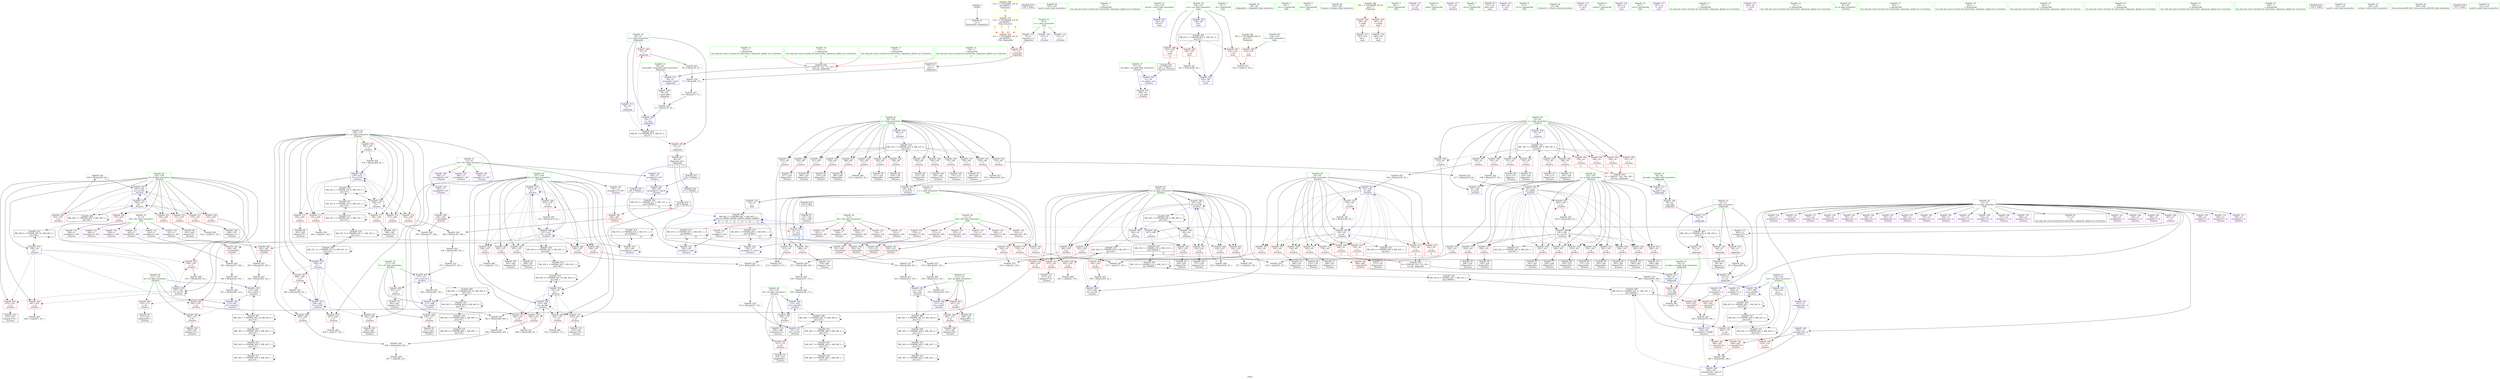 digraph "SVFG" {
	label="SVFG";

	Node0x564c108ac490 [shape=record,color=grey,label="{NodeID: 0\nNullPtr}"];
	Node0x564c108ac490 -> Node0x564c108e86f0[style=solid];
	Node0x564c10902b20 [shape=record,color=grey,label="{NodeID: 443\n420 = Binary(419, 82, )\n}"];
	Node0x564c10902b20 -> Node0x564c108fa000[style=solid];
	Node0x564c108faa90 [shape=record,color=blue,label="{NodeID: 360\n103\<--506\nj2\<--inc194\n_Z5solvei\n}"];
	Node0x564c108faa90 -> Node0x564c109283a0[style=dashed];
	Node0x564c108f6720 [shape=record,color=red,label="{NodeID: 277\n385\<--109\n\<--j7\n_Z5solvei\n}"];
	Node0x564c108f6720 -> Node0x564c108e7340[style=solid];
	Node0x564c108ea560 [shape=record,color=red,label="{NodeID: 194\n71\<--70\n\<--arrayidx\n_Z4gmodiii\n}"];
	Node0x564c108ea560 -> Node0x564c108e8a90[style=solid];
	Node0x564c108e7750 [shape=record,color=black,label="{NodeID: 111\n402\<--401\nidxprom135\<--\n_Z5solvei\n}"];
	Node0x564c108e5b30 [shape=record,color=green,label="{NodeID: 28\n15\<--18\nd\<--d_field_insensitive\nGlob }"];
	Node0x564c108e5b30 -> Node0x564c108e87f0[style=solid];
	Node0x564c108e5b30 -> Node0x564c108edc80[style=solid];
	Node0x564c108e5b30 -> Node0x564c108edd50[style=solid];
	Node0x564c108e5b30 -> Node0x564c108ede20[style=solid];
	Node0x564c108e5b30 -> Node0x564c108edef0[style=solid];
	Node0x564c108e5b30 -> Node0x564c108edfc0[style=solid];
	Node0x564c108e5b30 -> Node0x564c108ee090[style=solid];
	Node0x564c108e5b30 -> Node0x564c108ee160[style=solid];
	Node0x564c108e5b30 -> Node0x564c108ee230[style=solid];
	Node0x564c108e5b30 -> Node0x564c108ee300[style=solid];
	Node0x564c108e5b30 -> Node0x564c108ee3d0[style=solid];
	Node0x564c108e5b30 -> Node0x564c108ee4a0[style=solid];
	Node0x564c108e5b30 -> Node0x564c108ee570[style=solid];
	Node0x564c108e5b30 -> Node0x564c108ee640[style=solid];
	Node0x564c108e5b30 -> Node0x564c108ee710[style=solid];
	Node0x564c108e5b30 -> Node0x564c108ee7e0[style=solid];
	Node0x564c108e5b30 -> Node0x564c108ee8b0[style=solid];
	Node0x564c108e5b30 -> Node0x564c108ee980[style=solid];
	Node0x564c108e5b30 -> Node0x564c108eea50[style=solid];
	Node0x564c108e5b30 -> Node0x564c108eeb20[style=solid];
	Node0x564c108e5b30 -> Node0x564c108eebf0[style=solid];
	Node0x564c108e5b30 -> Node0x564c108eecc0[style=solid];
	Node0x564c108e5b30 -> Node0x564c108eed90[style=solid];
	Node0x564c108e5b30 -> Node0x564c108eee60[style=solid];
	Node0x564c108e5b30 -> Node0x564c108eef30[style=solid];
	Node0x564c108e5b30 -> Node0x564c108ef000[style=solid];
	Node0x564c108e5b30 -> Node0x564c108ef0d0[style=solid];
	Node0x564c109574b0 [shape=record,color=black,label="{NodeID: 637\n550 = PHI()\n}"];
	Node0x564c108f7de0 [shape=record,color=red,label="{NodeID: 305\n484\<--483\n\<--arrayidx181\n_Z5solvei\n}"];
	Node0x564c108f7de0 -> Node0x564c109002a0[style=solid];
	Node0x564c108ebc20 [shape=record,color=red,label="{NodeID: 222\n278\<--99\n\<--l\n_Z5solvei\n}"];
	Node0x564c108ebc20 -> Node0x564c108e9860[style=solid];
	Node0x564c108ed6d0 [shape=record,color=purple,label="{NodeID: 139\n355\<--11\narrayidx106\<--M5\n_Z5solvei\n}"];
	Node0x564c108ed6d0 -> Node0x564c108f7aa0[style=solid];
	Node0x564c108e8280 [shape=record,color=green,label="{NodeID: 56\n529\<--530\nmain\<--main_field_insensitive\n}"];
	Node0x564c109002a0 [shape=record,color=grey,label="{NodeID: 416\n486 = Binary(485, 484, )\n}"];
	Node0x564c109002a0 -> Node0x564c108fa750[style=solid];
	Node0x564c108f94a0 [shape=record,color=blue,label="{NodeID: 333\n107\<--20\nj5\<--\n_Z5solvei\n}"];
	Node0x564c108f94a0 -> Node0x564c108f5bc0[style=dashed];
	Node0x564c108f94a0 -> Node0x564c108f5c90[style=dashed];
	Node0x564c108f94a0 -> Node0x564c108f5d60[style=dashed];
	Node0x564c108f94a0 -> Node0x564c108f5e30[style=dashed];
	Node0x564c108f94a0 -> Node0x564c108f5f00[style=dashed];
	Node0x564c108f94a0 -> Node0x564c108f5fd0[style=dashed];
	Node0x564c108f94a0 -> Node0x564c108f94a0[style=dashed];
	Node0x564c108f94a0 -> Node0x564c108f9f30[style=dashed];
	Node0x564c108f94a0 -> Node0x564c109314a0[style=dashed];
	Node0x564c108f5130 [shape=record,color=red,label="{NodeID: 250\n460\<--103\n\<--j2\n_Z5solvei\n}"];
	Node0x564c108f5130 -> Node0x564c109008a0[style=solid];
	Node0x564c108eed90 [shape=record,color=purple,label="{NodeID: 167\n471\<--15\narrayidx173\<--d\n_Z5solvei\n}"];
	Node0x564c108e9a00 [shape=record,color=black,label="{NodeID: 84\n289\<--288\nidxprom68\<--\n_Z5solvei\n}"];
	Node0x564c108d8460 [shape=record,color=green,label="{NodeID: 1\n20\<--1\n\<--dummyObj\nCan only get source location for instruction, argument, global var or function.}"];
	Node0x564c10902ca0 [shape=record,color=grey,label="{NodeID: 444\n425 = Binary(424, 82, )\n}"];
	Node0x564c10902ca0 -> Node0x564c108fa0d0[style=solid];
	Node0x564c108fab60 [shape=record,color=blue,label="{NodeID: 361\n532\<--20\nretval\<--\nmain\n}"];
	Node0x564c108f67f0 [shape=record,color=red,label="{NodeID: 278\n409\<--109\n\<--j7\n_Z5solvei\n}"];
	Node0x564c108f67f0 -> Node0x564c109035a0[style=solid];
	Node0x564c108ea630 [shape=record,color=red,label="{NodeID: 195\n509\<--91\n\<--cas.addr\n_Z5solvei\n}"];
	Node0x564c108e7820 [shape=record,color=black,label="{NodeID: 112\n470\<--469\nidxprom172\<--\n_Z5solvei\n}"];
	Node0x564c108e5bc0 [shape=record,color=green,label="{NodeID: 29\n19\<--21\nL\<--L_field_insensitive\nGlob }"];
	Node0x564c108e5bc0 -> Node0x564c108ef750[style=solid];
	Node0x564c108e5bc0 -> Node0x564c108ef820[style=solid];
	Node0x564c108e5bc0 -> Node0x564c108ef8f0[style=solid];
	Node0x564c108e5bc0 -> Node0x564c108ef9c0[style=solid];
	Node0x564c108e5bc0 -> Node0x564c108efa90[style=solid];
	Node0x564c108e5bc0 -> Node0x564c108f81f0[style=solid];
	Node0x564c108e5bc0 -> Node0x564c108f8940[style=solid];
	Node0x564c10957580 [shape=record,color=black,label="{NodeID: 638\n41 = PHI(147, 158, 169, 180, )\n0th arg _Z4gmodiii }"];
	Node0x564c10957580 -> Node0x564c108f82c0[style=solid];
	Node0x564c108f7eb0 [shape=record,color=red,label="{NodeID: 306\n554\<--534\n\<--t\nmain\n}"];
	Node0x564c108f7eb0 -> Node0x564c10904020[style=solid];
	Node0x564c108ebcf0 [shape=record,color=red,label="{NodeID: 223\n288\<--99\n\<--l\n_Z5solvei\n}"];
	Node0x564c108ebcf0 -> Node0x564c108e9a00[style=solid];
	Node0x564c108ed7a0 [shape=record,color=purple,label="{NodeID: 140\n186\<--13\narrayidx20\<--M7\n_Z5solvei\n}"];
	Node0x564c108e8380 [shape=record,color=green,label="{NodeID: 57\n532\<--533\nretval\<--retval_field_insensitive\nmain\n}"];
	Node0x564c108e8380 -> Node0x564c108fab60[style=solid];
	Node0x564c10900420 [shape=record,color=grey,label="{NodeID: 417\n561 = Binary(560, 82, )\n}"];
	Node0x564c10900420 -> Node0x564c108fad00[style=solid];
	Node0x564c108f9570 [shape=record,color=blue,label="{NodeID: 334\n109\<--20\nj7\<--\n_Z5solvei\n}"];
	Node0x564c108f9570 -> Node0x564c108f63e0[style=dashed];
	Node0x564c108f9570 -> Node0x564c108f64b0[style=dashed];
	Node0x564c108f9570 -> Node0x564c108f6580[style=dashed];
	Node0x564c108f9570 -> Node0x564c108f6650[style=dashed];
	Node0x564c108f9570 -> Node0x564c108f6720[style=dashed];
	Node0x564c108f9570 -> Node0x564c108f67f0[style=dashed];
	Node0x564c108f9570 -> Node0x564c108f9570[style=dashed];
	Node0x564c108f9570 -> Node0x564c108f9e60[style=dashed];
	Node0x564c108f9570 -> Node0x564c1092dda0[style=dashed];
	Node0x564c108f5200 [shape=record,color=red,label="{NodeID: 251\n472\<--103\n\<--j2\n_Z5solvei\n}"];
	Node0x564c108f5200 -> Node0x564c108e78f0[style=solid];
	Node0x564c108eee60 [shape=record,color=purple,label="{NodeID: 168\n474\<--15\narrayidx175\<--d\n_Z5solvei\n}"];
	Node0x564c108e9ad0 [shape=record,color=black,label="{NodeID: 85\n292\<--291\nidxprom70\<--\n_Z5solvei\n}"];
	Node0x564c108dac50 [shape=record,color=green,label="{NodeID: 2\n22\<--1\n.str\<--dummyObj\nGlob }"];
	Node0x564c10902e20 [shape=record,color=grey,label="{NodeID: 445\n415 = Binary(414, 82, )\n}"];
	Node0x564c10902e20 -> Node0x564c108f9f30[style=solid];
	Node0x564c108fac30 [shape=record,color=blue,label="{NodeID: 362\n536\<--82\ncas\<--\nmain\n}"];
	Node0x564c108fac30 -> Node0x564c1091ea90[style=dashed];
	Node0x564c108f68c0 [shape=record,color=red,label="{NodeID: 279\n457\<--109\n\<--j7\n_Z5solvei\n}"];
	Node0x564c108f68c0 -> Node0x564c10904aa0[style=solid];
	Node0x564c108ea700 [shape=record,color=red,label="{NodeID: 196\n135\<--93\n\<--i\n_Z5solvei\n}"];
	Node0x564c108ea700 -> Node0x564c10904f20[style=solid];
	Node0x564c108e78f0 [shape=record,color=black,label="{NodeID: 113\n473\<--472\nidxprom174\<--\n_Z5solvei\n}"];
	Node0x564c108e5c50 [shape=record,color=green,label="{NodeID: 30\n38\<--39\n_Z4gmodiii\<--_Z4gmodiii_field_insensitive\n}"];
	Node0x564c10957990 [shape=record,color=black,label="{NodeID: 639\n42 = PHI(148, 159, 170, 181, )\n1st arg _Z4gmodiii }"];
	Node0x564c10957990 -> Node0x564c108f8390[style=solid];
	Node0x564c108f7f80 [shape=record,color=red,label="{NodeID: 307\n553\<--536\n\<--cas\nmain\n}"];
	Node0x564c108f7f80 -> Node0x564c10904020[style=solid];
	Node0x564c108ebdc0 [shape=record,color=red,label="{NodeID: 224\n322\<--99\n\<--l\n_Z5solvei\n}"];
	Node0x564c108ebdc0 -> Node0x564c10904c20[style=solid];
	Node0x564c108ed870 [shape=record,color=purple,label="{NodeID: 141\n189\<--13\narrayidx22\<--M7\n_Z5solvei\n}"];
	Node0x564c108ed870 -> Node0x564c108f8e20[style=solid];
	Node0x564c108e8450 [shape=record,color=green,label="{NodeID: 58\n534\<--535\nt\<--t_field_insensitive\nmain\n}"];
	Node0x564c108e8450 -> Node0x564c108f7eb0[style=solid];
	Node0x564c109005a0 [shape=record,color=grey,label="{NodeID: 418\n275 = Binary(274, 172, )\n}"];
	Node0x564c109005a0 -> Node0x564c108f97e0[style=solid];
	Node0x564c108f9640 [shape=record,color=blue,label="{NodeID: 335\n111\<--253\nk2\<--rem\n_Z5solvei\n}"];
	Node0x564c108f9640 -> Node0x564c108f6c00[style=dashed];
	Node0x564c108f9640 -> Node0x564c108f9a50[style=dashed];
	Node0x564c108f9640 -> Node0x564c1091cba0[style=dashed];
	Node0x564c108f52d0 [shape=record,color=red,label="{NodeID: 252\n505\<--103\n\<--j2\n_Z5solvei\n}"];
	Node0x564c108f52d0 -> Node0x564c10900720[style=solid];
	Node0x564c108eef30 [shape=record,color=purple,label="{NodeID: 169\n477\<--15\narrayidx177\<--d\n_Z5solvei\n}"];
	Node0x564c108e9ba0 [shape=record,color=black,label="{NodeID: 86\n295\<--294\nidxprom72\<--\n_Z5solvei\n}"];
	Node0x564c108c11f0 [shape=record,color=green,label="{NodeID: 3\n24\<--1\n.str.1\<--dummyObj\nGlob }"];
	Node0x564c10902fa0 [shape=record,color=grey,label="{NodeID: 446\n347 = Binary(346, 161, )\n}"];
	Node0x564c10902fa0 -> Node0x564c108f9b20[style=solid];
	Node0x564c108fad00 [shape=record,color=blue,label="{NodeID: 363\n536\<--561\ncas\<--inc\nmain\n}"];
	Node0x564c108fad00 -> Node0x564c1091ea90[style=dashed];
	Node0x564c108f6990 [shape=record,color=red,label="{NodeID: 280\n465\<--109\n\<--j7\n_Z5solvei\n}"];
	Node0x564c108f6990 -> Node0x564c109026a0[style=solid];
	Node0x564c108ea7d0 [shape=record,color=red,label="{NodeID: 197\n139\<--93\n\<--i\n_Z5solvei\n}"];
	Node0x564c108ea7d0 -> Node0x564c10903ba0[style=solid];
	Node0x564c108e79c0 [shape=record,color=black,label="{NodeID: 114\n476\<--475\nidxprom176\<--\n_Z5solvei\n}"];
	Node0x564c108e5d20 [shape=record,color=green,label="{NodeID: 31\n44\<--45\nbg.addr\<--bg.addr_field_insensitive\n_Z4gmodiii\n}"];
	Node0x564c108e5d20 -> Node0x564c108efd00[style=solid];
	Node0x564c108e5d20 -> Node0x564c108f82c0[style=solid];
	Node0x564c10957b90 [shape=record,color=black,label="{NodeID: 640\n43 = PHI(150, 161, 172, 183, )\n2nd arg _Z4gmodiii }"];
	Node0x564c10957b90 -> Node0x564c108f8460[style=solid];
	Node0x564c108f8050 [shape=record,color=red,label="{NodeID: 308\n557\<--536\n\<--cas\nmain\n|{<s0>12}}"];
	Node0x564c108f8050:s0 -> Node0x564c10957d90[style=solid,color=red];
	Node0x564c108ebe90 [shape=record,color=red,label="{NodeID: 225\n326\<--99\n\<--l\n_Z5solvei\n}"];
	Node0x564c108ebe90 -> Node0x564c108ea220[style=solid];
	Node0x564c108ed940 [shape=record,color=purple,label="{NodeID: 142\n280\<--13\narrayidx63\<--M7\n_Z5solvei\n}"];
	Node0x564c108e8520 [shape=record,color=green,label="{NodeID: 59\n536\<--537\ncas\<--cas_field_insensitive\nmain\n}"];
	Node0x564c108e8520 -> Node0x564c108f7f80[style=solid];
	Node0x564c108e8520 -> Node0x564c108f8050[style=solid];
	Node0x564c108e8520 -> Node0x564c108f8120[style=solid];
	Node0x564c108e8520 -> Node0x564c108fac30[style=solid];
	Node0x564c108e8520 -> Node0x564c108fad00[style=solid];
	Node0x564c10935ac0 [shape=record,color=yellow,style=double,label="{NodeID: 585\n59V_1 = ENCHI(MR_59V_0)\npts\{535 \}\nFun[main]}"];
	Node0x564c10935ac0 -> Node0x564c108f7eb0[style=dashed];
	Node0x564c10900720 [shape=record,color=grey,label="{NodeID: 419\n506 = Binary(505, 82, )\n}"];
	Node0x564c10900720 -> Node0x564c108faa90[style=solid];
	Node0x564c108f9710 [shape=record,color=blue,label="{NodeID: 336\n113\<--264\nk3\<--rem55\n_Z5solvei\n}"];
	Node0x564c108f9710 -> Node0x564c108f6da0[style=dashed];
	Node0x564c108f9710 -> Node0x564c108f9b20[style=dashed];
	Node0x564c108f9710 -> Node0x564c1091d0a0[style=dashed];
	Node0x564c108f53a0 [shape=record,color=red,label="{NodeID: 253\n231\<--105\n\<--j3\n_Z5solvei\n}"];
	Node0x564c108f53a0 -> Node0x564c109047a0[style=solid];
	Node0x564c108ef000 [shape=record,color=purple,label="{NodeID: 170\n480\<--15\narrayidx179\<--d\n_Z5solvei\n}"];
	Node0x564c108e9c70 [shape=record,color=black,label="{NodeID: 87\n298\<--297\nidxprom74\<--\n_Z5solvei\n}"];
	Node0x564c108c0850 [shape=record,color=green,label="{NodeID: 4\n26\<--1\n.str.2\<--dummyObj\nGlob }"];
	Node0x564c10903120 [shape=record,color=grey,label="{NodeID: 447\n346 = Binary(345, 161, )\n}"];
	Node0x564c10903120 -> Node0x564c10902fa0[style=solid];
	Node0x564c108f6a60 [shape=record,color=red,label="{NodeID: 281\n481\<--109\n\<--j7\n_Z5solvei\n}"];
	Node0x564c108f6a60 -> Node0x564c108ec420[style=solid];
	Node0x564c108ea8a0 [shape=record,color=red,label="{NodeID: 198\n147\<--93\n\<--i\n_Z5solvei\n|{<s0>3}}"];
	Node0x564c108ea8a0:s0 -> Node0x564c10957580[style=solid,color=red];
	Node0x564c108e7a90 [shape=record,color=black,label="{NodeID: 115\n479\<--478\nidxprom178\<--\n_Z5solvei\n}"];
	Node0x564c108e5df0 [shape=record,color=green,label="{NodeID: 32\n46\<--47\ned.addr\<--ed.addr_field_insensitive\n_Z4gmodiii\n}"];
	Node0x564c108e5df0 -> Node0x564c108efdd0[style=solid];
	Node0x564c108e5df0 -> Node0x564c108f8390[style=solid];
	Node0x564c10957d90 [shape=record,color=black,label="{NodeID: 641\n90 = PHI(557, )\n0th arg _Z5solvei }"];
	Node0x564c10957d90 -> Node0x564c108f8870[style=solid];
	Node0x564c108f8120 [shape=record,color=red,label="{NodeID: 309\n560\<--536\n\<--cas\nmain\n}"];
	Node0x564c108f8120 -> Node0x564c10900420[style=solid];
	Node0x564c108ebf60 [shape=record,color=red,label="{NodeID: 226\n338\<--99\n\<--l\n_Z5solvei\n}"];
	Node0x564c108ebf60 -> Node0x564c108e6b20[style=solid];
	Node0x564c108eda10 [shape=record,color=purple,label="{NodeID: 143\n283\<--13\narrayidx65\<--M7\n_Z5solvei\n}"];
	Node0x564c108eda10 -> Node0x564c108f7690[style=solid];
	Node0x564c108e85f0 [shape=record,color=green,label="{NodeID: 60\n543\<--544\nfreopen\<--freopen_field_insensitive\n}"];
	Node0x564c10935ba0 [shape=record,color=yellow,style=double,label="{NodeID: 586\n55V_1 = ENCHI(MR_55V_0)\npts\{1 \}\nFun[main]}"];
	Node0x564c10935ba0 -> Node0x564c108efb60[style=dashed];
	Node0x564c10935ba0 -> Node0x564c108efc30[style=dashed];
	Node0x564c10922190 [shape=record,color=black,label="{NodeID: 503\nMR_38V_3 = PHI(MR_38V_4, MR_38V_2, )\npts\{116 \}\n}"];
	Node0x564c10922190 -> Node0x564c10922190[style=dashed];
	Node0x564c10922190 -> Node0x564c109274d0[style=dashed];
	Node0x564c10922190 -> Node0x564c1092eca0[style=dashed];
	Node0x564c109008a0 [shape=record,color=grey,label="{NodeID: 420\n462 = Binary(460, 461, )\n}"];
	Node0x564c109008a0 -> Node0x564c10900ba0[style=solid];
	Node0x564c108f97e0 [shape=record,color=blue,label="{NodeID: 337\n115\<--275\nk5\<--rem61\n_Z5solvei\n}"];
	Node0x564c108f97e0 -> Node0x564c108f6f40[style=dashed];
	Node0x564c108f97e0 -> Node0x564c108f9bf0[style=dashed];
	Node0x564c108f97e0 -> Node0x564c1091d5a0[style=dashed];
	Node0x564c108f5470 [shape=record,color=red,label="{NodeID: 254\n255\<--105\n\<--j3\n_Z5solvei\n}"];
	Node0x564c108f5470 -> Node0x564c10903a20[style=solid];
	Node0x564c108ef0d0 [shape=record,color=purple,label="{NodeID: 171\n483\<--15\narrayidx181\<--d\n_Z5solvei\n}"];
	Node0x564c108ef0d0 -> Node0x564c108f7de0[style=solid];
	Node0x564c108e9d40 [shape=record,color=black,label="{NodeID: 88\n301\<--300\nidxprom76\<--\n_Z5solvei\n}"];
	Node0x564c108c08e0 [shape=record,color=green,label="{NodeID: 5\n28\<--1\n.str.3\<--dummyObj\nGlob }"];
	Node0x564c1092b5a0 [shape=record,color=black,label="{NodeID: 531\nMR_18V_3 = PHI(MR_18V_4, MR_18V_2, )\npts\{94 \}\n}"];
	Node0x564c1092b5a0 -> Node0x564c108ea700[style=dashed];
	Node0x564c1092b5a0 -> Node0x564c108ea7d0[style=dashed];
	Node0x564c1092b5a0 -> Node0x564c108ea8a0[style=dashed];
	Node0x564c1092b5a0 -> Node0x564c108ea970[style=dashed];
	Node0x564c1092b5a0 -> Node0x564c108eaa40[style=dashed];
	Node0x564c1092b5a0 -> Node0x564c108eab10[style=dashed];
	Node0x564c1092b5a0 -> Node0x564c108eabe0[style=dashed];
	Node0x564c1092b5a0 -> Node0x564c108eacb0[style=dashed];
	Node0x564c1092b5a0 -> Node0x564c108ead80[style=dashed];
	Node0x564c1092b5a0 -> Node0x564c108eae50[style=dashed];
	Node0x564c1092b5a0 -> Node0x564c108eaf20[style=dashed];
	Node0x564c1092b5a0 -> Node0x564c108f8fc0[style=dashed];
	Node0x564c109032a0 [shape=record,color=grey,label="{NodeID: 448\n405 = Binary(404, 388, )\n}"];
	Node0x564c109032a0 -> Node0x564c108f9d90[style=solid];
	Node0x564c108f6b30 [shape=record,color=red,label="{NodeID: 282\n490\<--109\n\<--j7\n_Z5solvei\n}"];
	Node0x564c108f6b30 -> Node0x564c108fffa0[style=solid];
	Node0x564c108ea970 [shape=record,color=red,label="{NodeID: 199\n151\<--93\n\<--i\n_Z5solvei\n}"];
	Node0x564c108ea970 -> Node0x564c108e8d00[style=solid];
	Node0x564c108ec420 [shape=record,color=black,label="{NodeID: 116\n482\<--481\nidxprom180\<--\n_Z5solvei\n}"];
	Node0x564c108e5ec0 [shape=record,color=green,label="{NodeID: 33\n48\<--49\nmod.addr\<--mod.addr_field_insensitive\n_Z4gmodiii\n}"];
	Node0x564c108e5ec0 -> Node0x564c108efea0[style=solid];
	Node0x564c108e5ec0 -> Node0x564c108f8460[style=solid];
	Node0x564c108f81f0 [shape=record,color=blue,label="{NodeID: 310\n19\<--20\nL\<--\nGlob }"];
	Node0x564c108f81f0 -> Node0x564c1091e4a0[style=dashed];
	Node0x564c108ec030 [shape=record,color=red,label="{NodeID: 227\n350\<--99\n\<--l\n_Z5solvei\n}"];
	Node0x564c108ec030 -> Node0x564c108e6cc0[style=solid];
	Node0x564c108edae0 [shape=record,color=purple,label="{NodeID: 144\n364\<--13\narrayidx111\<--M7\n_Z5solvei\n}"];
	Node0x564c108e86f0 [shape=record,color=black,label="{NodeID: 61\n2\<--3\ndummyVal\<--dummyVal\n}"];
	Node0x564c10922690 [shape=record,color=black,label="{NodeID: 504\nMR_40V_3 = PHI(MR_40V_4, MR_40V_2, )\npts\{118 \}\n}"];
	Node0x564c10922690 -> Node0x564c10922690[style=dashed];
	Node0x564c10922690 -> Node0x564c109279a0[style=dashed];
	Node0x564c10922690 -> Node0x564c1092f1a0[style=dashed];
	Node0x564c10900a20 [shape=record,color=grey,label="{NodeID: 421\n274 = Binary(266, 273, )\n}"];
	Node0x564c10900a20 -> Node0x564c109005a0[style=solid];
	Node0x564c108f98b0 [shape=record,color=blue,label="{NodeID: 338\n117\<--286\nk7\<--rem67\n_Z5solvei\n}"];
	Node0x564c108f98b0 -> Node0x564c108f70e0[style=dashed];
	Node0x564c108f98b0 -> Node0x564c108f9cc0[style=dashed];
	Node0x564c108f98b0 -> Node0x564c1091daa0[style=dashed];
	Node0x564c108f5540 [shape=record,color=red,label="{NodeID: 255\n294\<--105\n\<--j3\n_Z5solvei\n}"];
	Node0x564c108f5540 -> Node0x564c108e9ba0[style=solid];
	Node0x564c108ef1a0 [shape=record,color=purple,label="{NodeID: 172\n122\<--22\n\<--.str\n_Z5solvei\n}"];
	Node0x564c108e9e10 [shape=record,color=black,label="{NodeID: 89\n305\<--304\nidxprom78\<--\n_Z5solvei\n}"];
	Node0x564c108ac520 [shape=record,color=green,label="{NodeID: 6\n30\<--1\nstdin\<--dummyObj\nGlob }"];
	Node0x564c1092baa0 [shape=record,color=black,label="{NodeID: 532\nMR_20V_2 = PHI(MR_20V_4, MR_20V_1, )\npts\{96 \}\n}"];
	Node0x564c1092baa0 -> Node0x564c108f8ae0[style=dashed];
	Node0x564c10903420 [shape=record,color=grey,label="{NodeID: 449\n359 = Binary(358, 172, )\n}"];
	Node0x564c10903420 -> Node0x564c108f9bf0[style=solid];
	Node0x564c108f6c00 [shape=record,color=red,label="{NodeID: 283\n307\<--111\n\<--k2\n_Z5solvei\n}"];
	Node0x564c108f6c00 -> Node0x564c108e9ee0[style=solid];
	Node0x564c108eaa40 [shape=record,color=red,label="{NodeID: 200\n158\<--93\n\<--i\n_Z5solvei\n|{<s0>4}}"];
	Node0x564c108eaa40:s0 -> Node0x564c10957580[style=solid,color=red];
	Node0x564c108ec4f0 [shape=record,color=black,label="{NodeID: 117\n542\<--539\ncall\<--\nmain\n}"];
	Node0x564c108e5f90 [shape=record,color=green,label="{NodeID: 34\n50\<--51\nr\<--r_field_insensitive\n_Z4gmodiii\n}"];
	Node0x564c108e5f90 -> Node0x564c108eff70[style=solid];
	Node0x564c108e5f90 -> Node0x564c108f0040[style=solid];
	Node0x564c108e5f90 -> Node0x564c108f8530[style=solid];
	Node0x564c108e5f90 -> Node0x564c108f86d0[style=solid];
	Node0x564c108f82c0 [shape=record,color=blue,label="{NodeID: 311\n44\<--41\nbg.addr\<--bg\n_Z4gmodiii\n}"];
	Node0x564c108f82c0 -> Node0x564c108efd00[style=dashed];
	Node0x564c108ec100 [shape=record,color=red,label="{NodeID: 228\n362\<--99\n\<--l\n_Z5solvei\n}"];
	Node0x564c108ec100 -> Node0x564c108e6e60[style=solid];
	Node0x564c108edbb0 [shape=record,color=purple,label="{NodeID: 145\n367\<--13\narrayidx113\<--M7\n_Z5solvei\n}"];
	Node0x564c108edbb0 -> Node0x564c108f7b70[style=solid];
	Node0x564c108e87f0 [shape=record,color=black,label="{NodeID: 62\n17\<--15\n\<--d\nCan only get source location for instruction, argument, global var or function.}"];
	Node0x564c10935d60 [shape=record,color=yellow,style=double,label="{NodeID: 588\n12V_1 = ENCHI(MR_12V_0)\npts\{60000 \}\nFun[main]|{<s0>12}}"];
	Node0x564c10935d60:s0 -> Node0x564c10935010[style=dashed,color=red];
	Node0x564c10922b90 [shape=record,color=black,label="{NodeID: 505\nMR_53V_4 = PHI(MR_53V_5, MR_53V_3, )\npts\{180000 \}\n}"];
	Node0x564c10922b90 -> Node0x564c10922b90[style=dashed];
	Node0x564c10922b90 -> Node0x564c10927ea0[style=dashed];
	Node0x564c10922b90 -> Node0x564c1092f6a0[style=dashed];
	Node0x564c10900ba0 [shape=record,color=grey,label="{NodeID: 422\n464 = Binary(462, 463, )\n}"];
	Node0x564c10900ba0 -> Node0x564c109026a0[style=solid];
	Node0x564c108f9980 [shape=record,color=blue,label="{NodeID: 339\n318\<--320\narrayidx87\<--add88\n_Z5solvei\n}"];
	Node0x564c108f9980 -> Node0x564c108f7c40[style=dashed];
	Node0x564c108f9980 -> Node0x564c108f7d10[style=dashed];
	Node0x564c108f9980 -> Node0x564c108f9d90[style=dashed];
	Node0x564c108f9980 -> Node0x564c1091dfa0[style=dashed];
	Node0x564c108f5610 [shape=record,color=red,label="{NodeID: 256\n337\<--105\n\<--j3\n_Z5solvei\n}"];
	Node0x564c108f5610 -> Node0x564c109029a0[style=solid];
	Node0x564c108ef270 [shape=record,color=purple,label="{NodeID: 173\n511\<--24\n\<--.str.1\n_Z5solvei\n}"];
	Node0x564c108e9ee0 [shape=record,color=black,label="{NodeID: 90\n308\<--307\nidxprom80\<--\n_Z5solvei\n}"];
	Node0x564c108ac5b0 [shape=record,color=green,label="{NodeID: 7\n31\<--1\n.str.4\<--dummyObj\nGlob }"];
	Node0x564c1092bfa0 [shape=record,color=black,label="{NodeID: 533\nMR_45V_2 = PHI(MR_45V_3, MR_45V_1, )\npts\{80000 \}\n|{|<s4>12}}"];
	Node0x564c1092bfa0 -> Node0x564c108f7420[style=dashed];
	Node0x564c1092bfa0 -> Node0x564c108f7900[style=dashed];
	Node0x564c1092bfa0 -> Node0x564c108f8bb0[style=dashed];
	Node0x564c1092bfa0 -> Node0x564c1092bfa0[style=dashed];
	Node0x564c1092bfa0:s4 -> Node0x564c1091e4a0[style=dashed,color=blue];
	Node0x564c109035a0 [shape=record,color=grey,label="{NodeID: 450\n410 = Binary(409, 82, )\n}"];
	Node0x564c109035a0 -> Node0x564c108f9e60[style=solid];
	Node0x564c108f6cd0 [shape=record,color=red,label="{NodeID: 284\n392\<--111\n\<--k2\n_Z5solvei\n}"];
	Node0x564c108f6cd0 -> Node0x564c108e74e0[style=solid];
	Node0x564c108eab10 [shape=record,color=red,label="{NodeID: 201\n162\<--93\n\<--i\n_Z5solvei\n}"];
	Node0x564c108eab10 -> Node0x564c108e8ea0[style=solid];
	Node0x564c108ec5c0 [shape=record,color=black,label="{NodeID: 118\n548\<--545\ncall1\<--\nmain\n}"];
	Node0x564c108e6060 [shape=record,color=green,label="{NodeID: 35\n52\<--53\ni\<--i_field_insensitive\n_Z4gmodiii\n}"];
	Node0x564c108e6060 -> Node0x564c108f0110[style=solid];
	Node0x564c108e6060 -> Node0x564c108ea3c0[style=solid];
	Node0x564c108e6060 -> Node0x564c108ea490[style=solid];
	Node0x564c108e6060 -> Node0x564c108f8600[style=solid];
	Node0x564c108e6060 -> Node0x564c108f87a0[style=solid];
	Node0x564c108f8390 [shape=record,color=blue,label="{NodeID: 312\n46\<--42\ned.addr\<--ed\n_Z4gmodiii\n}"];
	Node0x564c108f8390 -> Node0x564c108efdd0[style=dashed];
	Node0x564c108ec1d0 [shape=record,color=red,label="{NodeID: 229\n373\<--99\n\<--l\n_Z5solvei\n}"];
	Node0x564c108ec1d0 -> Node0x564c108e7000[style=solid];
	Node0x564c108edc80 [shape=record,color=purple,label="{NodeID: 146\n207\<--15\n\<--d\n_Z5solvei\n}"];
	Node0x564c108edc80 -> Node0x564c108f9090[style=solid];
	Node0x564c108e88f0 [shape=record,color=black,label="{NodeID: 63\n531\<--20\nmain_ret\<--\nmain\n}"];
	Node0x564c10900d20 [shape=record,color=grey,label="{NodeID: 423\n320 = Binary(319, 303, )\n}"];
	Node0x564c10900d20 -> Node0x564c108f9980[style=solid];
	Node0x564c108f9a50 [shape=record,color=blue,label="{NodeID: 340\n111\<--335\nk2\<--rem95\n_Z5solvei\n}"];
	Node0x564c108f9a50 -> Node0x564c108f6cd0[style=dashed];
	Node0x564c108f9a50 -> Node0x564c1091cba0[style=dashed];
	Node0x564c108f56e0 [shape=record,color=red,label="{NodeID: 257\n379\<--105\n\<--j3\n_Z5solvei\n}"];
	Node0x564c108f56e0 -> Node0x564c108e71a0[style=solid];
	Node0x564c108ef340 [shape=record,color=purple,label="{NodeID: 174\n540\<--26\n\<--.str.2\nmain\n}"];
	Node0x564c108e9fb0 [shape=record,color=black,label="{NodeID: 91\n311\<--310\nidxprom82\<--\n_Z5solvei\n}"];
	Node0x564c108c2280 [shape=record,color=green,label="{NodeID: 8\n33\<--1\n.str.5\<--dummyObj\nGlob }"];
	Node0x564c1092c4a0 [shape=record,color=black,label="{NodeID: 534\nMR_47V_2 = PHI(MR_47V_3, MR_47V_1, )\npts\{100000 \}\n|{|<s4>12}}"];
	Node0x564c1092c4a0 -> Node0x564c108f74f0[style=dashed];
	Node0x564c1092c4a0 -> Node0x564c108f79d0[style=dashed];
	Node0x564c1092c4a0 -> Node0x564c108f8c80[style=dashed];
	Node0x564c1092c4a0 -> Node0x564c1092c4a0[style=dashed];
	Node0x564c1092c4a0:s4 -> Node0x564c1091e4a0[style=dashed,color=blue];
	Node0x564c10903720 [shape=record,color=grey,label="{NodeID: 451\n435 = Binary(434, 82, )\n}"];
	Node0x564c10903720 -> Node0x564c108fa270[style=solid];
	Node0x564c108f6da0 [shape=record,color=red,label="{NodeID: 285\n310\<--113\n\<--k3\n_Z5solvei\n}"];
	Node0x564c108f6da0 -> Node0x564c108e9fb0[style=solid];
	Node0x564c108eabe0 [shape=record,color=red,label="{NodeID: 202\n169\<--93\n\<--i\n_Z5solvei\n|{<s0>5}}"];
	Node0x564c108eabe0:s0 -> Node0x564c10957580[style=solid,color=red];
	Node0x564c108ec690 [shape=record,color=purple,label="{NodeID: 119\n70\<--4\narrayidx\<--s\n_Z4gmodiii\n}"];
	Node0x564c108ec690 -> Node0x564c108ea560[style=solid];
	Node0x564c108e6130 [shape=record,color=green,label="{NodeID: 36\n87\<--88\n_Z5solvei\<--_Z5solvei_field_insensitive\n}"];
	Node0x564c10934640 [shape=record,color=yellow,style=double,label="{NodeID: 562\n12V_1 = ENCHI(MR_12V_0)\npts\{60000 \}\nFun[_Z4gmodiii]}"];
	Node0x564c10934640 -> Node0x564c108ea560[style=dashed];
	Node0x564c108f8460 [shape=record,color=blue,label="{NodeID: 313\n48\<--43\nmod.addr\<--mod\n_Z4gmodiii\n}"];
	Node0x564c108f8460 -> Node0x564c108efea0[style=dashed];
	Node0x564c108ec2a0 [shape=record,color=red,label="{NodeID: 230\n434\<--99\n\<--l\n_Z5solvei\n}"];
	Node0x564c108ec2a0 -> Node0x564c10903720[style=solid];
	Node0x564c108edd50 [shape=record,color=purple,label="{NodeID: 147\n290\<--15\narrayidx69\<--d\n_Z5solvei\n}"];
	Node0x564c108e89c0 [shape=record,color=black,label="{NodeID: 64\n69\<--68\nidxprom\<--\n_Z4gmodiii\n}"];
	Node0x564c10900ea0 [shape=record,color=grey,label="{NodeID: 424\n73 = Binary(66, 72, )\n}"];
	Node0x564c10900ea0 -> Node0x564c10901320[style=solid];
	Node0x564c108f9b20 [shape=record,color=blue,label="{NodeID: 341\n113\<--347\nk3\<--rem102\n_Z5solvei\n}"];
	Node0x564c108f9b20 -> Node0x564c108f6e70[style=dashed];
	Node0x564c108f9b20 -> Node0x564c1091d0a0[style=dashed];
	Node0x564c108f57b0 [shape=record,color=red,label="{NodeID: 258\n419\<--105\n\<--j3\n_Z5solvei\n}"];
	Node0x564c108f57b0 -> Node0x564c10902b20[style=solid];
	Node0x564c108ef410 [shape=record,color=purple,label="{NodeID: 175\n541\<--28\n\<--.str.3\nmain\n}"];
	Node0x564c108ea080 [shape=record,color=black,label="{NodeID: 92\n314\<--313\nidxprom84\<--\n_Z5solvei\n}"];
	Node0x564c108bf970 [shape=record,color=green,label="{NodeID: 9\n35\<--1\nstdout\<--dummyObj\nGlob }"];
	Node0x564c1092c9a0 [shape=record,color=black,label="{NodeID: 535\nMR_49V_2 = PHI(MR_49V_3, MR_49V_1, )\npts\{120000 \}\n|{|<s4>12}}"];
	Node0x564c1092c9a0 -> Node0x564c108f75c0[style=dashed];
	Node0x564c1092c9a0 -> Node0x564c108f7aa0[style=dashed];
	Node0x564c1092c9a0 -> Node0x564c108f8d50[style=dashed];
	Node0x564c1092c9a0 -> Node0x564c1092c9a0[style=dashed];
	Node0x564c1092c9a0:s4 -> Node0x564c1091e4a0[style=dashed,color=blue];
	Node0x564c109038a0 [shape=record,color=grey,label="{NodeID: 452\n264 = Binary(263, 161, )\n}"];
	Node0x564c109038a0 -> Node0x564c108f9710[style=solid];
	Node0x564c108f6e70 [shape=record,color=red,label="{NodeID: 286\n395\<--113\n\<--k3\n_Z5solvei\n}"];
	Node0x564c108f6e70 -> Node0x564c108e75b0[style=solid];
	Node0x564c108eacb0 [shape=record,color=red,label="{NodeID: 203\n173\<--93\n\<--i\n_Z5solvei\n}"];
	Node0x564c108eacb0 -> Node0x564c108e9040[style=solid];
	Node0x564c108ec760 [shape=record,color=purple,label="{NodeID: 120\n123\<--4\n\<--s\n_Z5solvei\n}"];
	Node0x564c108e6230 [shape=record,color=green,label="{NodeID: 37\n91\<--92\ncas.addr\<--cas.addr_field_insensitive\n_Z5solvei\n}"];
	Node0x564c108e6230 -> Node0x564c108ea630[style=solid];
	Node0x564c108e6230 -> Node0x564c108f8870[style=solid];
	Node0x564c108f8530 [shape=record,color=blue,label="{NodeID: 314\n50\<--20\nr\<--\n_Z4gmodiii\n}"];
	Node0x564c108f8530 -> Node0x564c1091f490[style=dashed];
	Node0x564c108f4200 [shape=record,color=red,label="{NodeID: 231\n220\<--101\n\<--p\n_Z5solvei\n}"];
	Node0x564c108f4200 -> Node0x564c10903ea0[style=solid];
	Node0x564c108ede20 [shape=record,color=purple,label="{NodeID: 148\n293\<--15\narrayidx71\<--d\n_Z5solvei\n}"];
	Node0x564c108e8a90 [shape=record,color=black,label="{NodeID: 65\n72\<--71\nconv\<--\n_Z4gmodiii\n}"];
	Node0x564c108e8a90 -> Node0x564c10900ea0[style=solid];
	Node0x564c10901020 [shape=record,color=grey,label="{NodeID: 425\n66 = Binary(65, 67, )\n}"];
	Node0x564c10901020 -> Node0x564c10900ea0[style=solid];
	Node0x564c108f9bf0 [shape=record,color=blue,label="{NodeID: 342\n115\<--359\nk5\<--rem109\n_Z5solvei\n}"];
	Node0x564c108f9bf0 -> Node0x564c108f7010[style=dashed];
	Node0x564c108f9bf0 -> Node0x564c1091d5a0[style=dashed];
	Node0x564c108f5880 [shape=record,color=red,label="{NodeID: 259\n447\<--105\n\<--j3\n_Z5solvei\n}"];
	Node0x564c108f5880 -> Node0x564c10904620[style=solid];
	Node0x564c108ef4e0 [shape=record,color=purple,label="{NodeID: 176\n546\<--31\n\<--.str.4\nmain\n}"];
	Node0x564c108ea150 [shape=record,color=black,label="{NodeID: 93\n317\<--316\nidxprom86\<--\n_Z5solvei\n}"];
	Node0x564c108bfa30 [shape=record,color=green,label="{NodeID: 10\n36\<--1\n.str.6\<--dummyObj\nGlob }"];
	Node0x564c1092cea0 [shape=record,color=black,label="{NodeID: 536\nMR_51V_2 = PHI(MR_51V_3, MR_51V_1, )\npts\{140000 \}\n|{|<s4>12}}"];
	Node0x564c1092cea0 -> Node0x564c108f7690[style=dashed];
	Node0x564c1092cea0 -> Node0x564c108f7b70[style=dashed];
	Node0x564c1092cea0 -> Node0x564c108f8e20[style=dashed];
	Node0x564c1092cea0 -> Node0x564c1092cea0[style=dashed];
	Node0x564c1092cea0:s4 -> Node0x564c1091e4a0[style=dashed,color=blue];
	Node0x564c10903a20 [shape=record,color=grey,label="{NodeID: 453\n263 = Binary(255, 262, )\n}"];
	Node0x564c10903a20 -> Node0x564c109038a0[style=solid];
	Node0x564c108f6f40 [shape=record,color=red,label="{NodeID: 287\n313\<--115\n\<--k5\n_Z5solvei\n}"];
	Node0x564c108f6f40 -> Node0x564c108ea080[style=solid];
	Node0x564c108ead80 [shape=record,color=red,label="{NodeID: 204\n180\<--93\n\<--i\n_Z5solvei\n|{<s0>6}}"];
	Node0x564c108ead80:s0 -> Node0x564c10957580[style=solid,color=red];
	Node0x564c108ec830 [shape=record,color=purple,label="{NodeID: 121\n127\<--4\n\<--s\n_Z5solvei\n}"];
	Node0x564c108e6300 [shape=record,color=green,label="{NodeID: 38\n93\<--94\ni\<--i_field_insensitive\n_Z5solvei\n}"];
	Node0x564c108e6300 -> Node0x564c108ea700[style=solid];
	Node0x564c108e6300 -> Node0x564c108ea7d0[style=solid];
	Node0x564c108e6300 -> Node0x564c108ea8a0[style=solid];
	Node0x564c108e6300 -> Node0x564c108ea970[style=solid];
	Node0x564c108e6300 -> Node0x564c108eaa40[style=solid];
	Node0x564c108e6300 -> Node0x564c108eab10[style=solid];
	Node0x564c108e6300 -> Node0x564c108eabe0[style=solid];
	Node0x564c108e6300 -> Node0x564c108eacb0[style=solid];
	Node0x564c108e6300 -> Node0x564c108ead80[style=solid];
	Node0x564c108e6300 -> Node0x564c108eae50[style=solid];
	Node0x564c108e6300 -> Node0x564c108eaf20[style=solid];
	Node0x564c108e6300 -> Node0x564c108f8a10[style=solid];
	Node0x564c108e6300 -> Node0x564c108f8fc0[style=solid];
	Node0x564c108f8600 [shape=record,color=blue,label="{NodeID: 315\n52\<--58\ni\<--\n_Z4gmodiii\n}"];
	Node0x564c108f8600 -> Node0x564c1091f990[style=dashed];
	Node0x564c108f4290 [shape=record,color=red,label="{NodeID: 232\n248\<--101\n\<--p\n_Z5solvei\n}"];
	Node0x564c108f4290 -> Node0x564c108e9450[style=solid];
	Node0x564c108edef0 [shape=record,color=purple,label="{NodeID: 149\n296\<--15\narrayidx73\<--d\n_Z5solvei\n}"];
	Node0x564c108e8b60 [shape=record,color=black,label="{NodeID: 66\n40\<--85\n_Z4gmodiii_ret\<--\n_Z4gmodiii\n|{<s0>3|<s1>4|<s2>5|<s3>6}}"];
	Node0x564c108e8b60:s0 -> Node0x564c10957100[style=solid,color=blue];
	Node0x564c108e8b60:s1 -> Node0x564c109572a0[style=solid,color=blue];
	Node0x564c108e8b60:s2 -> Node0x564c109564f0[style=solid,color=blue];
	Node0x564c108e8b60:s3 -> Node0x564c10956e60[style=solid,color=blue];
	Node0x564c109011a0 [shape=record,color=grey,label="{NodeID: 426\n77 = Binary(74, 76, )\n}"];
	Node0x564c109011a0 -> Node0x564c108f86d0[style=solid];
	Node0x564c108f9cc0 [shape=record,color=blue,label="{NodeID: 343\n117\<--371\nk7\<--rem116\n_Z5solvei\n}"];
	Node0x564c108f9cc0 -> Node0x564c108f71b0[style=dashed];
	Node0x564c108f9cc0 -> Node0x564c1091daa0[style=dashed];
	Node0x564c108f5950 [shape=record,color=red,label="{NodeID: 260\n461\<--105\n\<--j3\n_Z5solvei\n}"];
	Node0x564c108f5950 -> Node0x564c109008a0[style=solid];
	Node0x564c108ef5b0 [shape=record,color=purple,label="{NodeID: 177\n547\<--33\n\<--.str.5\nmain\n}"];
	Node0x564c108ea220 [shape=record,color=black,label="{NodeID: 94\n327\<--326\nidxprom90\<--\n_Z5solvei\n}"];
	Node0x564c108bfaf0 [shape=record,color=green,label="{NodeID: 11\n67\<--1\n\<--dummyObj\nCan only get source location for instruction, argument, global var or function.}"];
	Node0x564c10903ba0 [shape=record,color=grey,label="{NodeID: 454\n140 = Binary(139, 82, )\n}"];
	Node0x564c10903ba0 -> Node0x564c108f8ae0[style=solid];
	Node0x564c108f7010 [shape=record,color=red,label="{NodeID: 288\n398\<--115\n\<--k5\n_Z5solvei\n}"];
	Node0x564c108f7010 -> Node0x564c108e7680[style=solid];
	Node0x564c108eae50 [shape=record,color=red,label="{NodeID: 205\n184\<--93\n\<--i\n_Z5solvei\n}"];
	Node0x564c108eae50 -> Node0x564c108e91e0[style=solid];
	Node0x564c108ec900 [shape=record,color=purple,label="{NodeID: 122\n153\<--7\narrayidx\<--M2\n_Z5solvei\n}"];
	Node0x564c108e63d0 [shape=record,color=green,label="{NodeID: 39\n95\<--96\nj\<--j_field_insensitive\n_Z5solvei\n}"];
	Node0x564c108e63d0 -> Node0x564c108eaff0[style=solid];
	Node0x564c108e63d0 -> Node0x564c108eb0c0[style=solid];
	Node0x564c108e63d0 -> Node0x564c108eb190[style=solid];
	Node0x564c108e63d0 -> Node0x564c108eb260[style=solid];
	Node0x564c108e63d0 -> Node0x564c108eb330[style=solid];
	Node0x564c108e63d0 -> Node0x564c108eb400[style=solid];
	Node0x564c108e63d0 -> Node0x564c108eb4d0[style=solid];
	Node0x564c108e63d0 -> Node0x564c108eb5a0[style=solid];
	Node0x564c108e63d0 -> Node0x564c108eb670[style=solid];
	Node0x564c108e63d0 -> Node0x564c108eb740[style=solid];
	Node0x564c108e63d0 -> Node0x564c108f8ae0[style=solid];
	Node0x564c108e63d0 -> Node0x564c108f8ef0[style=solid];
	Node0x564c108f86d0 [shape=record,color=blue,label="{NodeID: 316\n50\<--77\nr\<--rem\n_Z4gmodiii\n}"];
	Node0x564c108f86d0 -> Node0x564c1091f490[style=dashed];
	Node0x564c108f4360 [shape=record,color=red,label="{NodeID: 233\n259\<--101\n\<--p\n_Z5solvei\n}"];
	Node0x564c108f4360 -> Node0x564c108e95f0[style=solid];
	Node0x564c108edfc0 [shape=record,color=purple,label="{NodeID: 150\n299\<--15\narrayidx75\<--d\n_Z5solvei\n}"];
	Node0x564c108e8c30 [shape=record,color=black,label="{NodeID: 67\n131\<--128\nconv\<--call1\n_Z5solvei\n}"];
	Node0x564c108e8c30 -> Node0x564c108f8940[style=solid];
	Node0x564c10924490 [shape=record,color=black,label="{NodeID: 510\nMR_22V_3 = PHI(MR_22V_4, MR_22V_2, )\npts\{100 \}\n}"];
	Node0x564c10924490 -> Node0x564c108eb810[style=dashed];
	Node0x564c10924490 -> Node0x564c108eb8e0[style=dashed];
	Node0x564c10924490 -> Node0x564c108eb9b0[style=dashed];
	Node0x564c10924490 -> Node0x564c108eba80[style=dashed];
	Node0x564c10924490 -> Node0x564c108ebb50[style=dashed];
	Node0x564c10924490 -> Node0x564c108ebc20[style=dashed];
	Node0x564c10924490 -> Node0x564c108ebcf0[style=dashed];
	Node0x564c10924490 -> Node0x564c108ebdc0[style=dashed];
	Node0x564c10924490 -> Node0x564c108ebe90[style=dashed];
	Node0x564c10924490 -> Node0x564c108ebf60[style=dashed];
	Node0x564c10924490 -> Node0x564c108ec030[style=dashed];
	Node0x564c10924490 -> Node0x564c108ec100[style=dashed];
	Node0x564c10924490 -> Node0x564c108ec1d0[style=dashed];
	Node0x564c10924490 -> Node0x564c108ec2a0[style=dashed];
	Node0x564c10924490 -> Node0x564c108fa270[style=dashed];
	Node0x564c10901320 [shape=record,color=grey,label="{NodeID: 427\n74 = Binary(73, 75, )\n}"];
	Node0x564c10901320 -> Node0x564c109011a0[style=solid];
	Node0x564c108f9d90 [shape=record,color=blue,label="{NodeID: 344\n403\<--405\narrayidx136\<--add137\n_Z5solvei\n}"];
	Node0x564c108f9d90 -> Node0x564c1091dfa0[style=dashed];
	Node0x564c108f5a20 [shape=record,color=red,label="{NodeID: 261\n475\<--105\n\<--j3\n_Z5solvei\n}"];
	Node0x564c108f5a20 -> Node0x564c108e79c0[style=solid];
	Node0x564c108ef680 [shape=record,color=purple,label="{NodeID: 178\n549\<--36\n\<--.str.6\nmain\n}"];
	Node0x564c108ea2f0 [shape=record,color=black,label="{NodeID: 95\n330\<--329\nidxprom92\<--\n_Z5solvei\n}"];
	Node0x564c108c0290 [shape=record,color=green,label="{NodeID: 12\n75\<--1\n\<--dummyObj\nCan only get source location for instruction, argument, global var or function.}"];
	Node0x564c10903d20 [shape=record,color=grey,label="{NodeID: 455\n214 = cmp(212, 213, )\n}"];
	Node0x564c108f70e0 [shape=record,color=red,label="{NodeID: 289\n316\<--117\n\<--k7\n_Z5solvei\n}"];
	Node0x564c108f70e0 -> Node0x564c108ea150[style=solid];
	Node0x564c108eaf20 [shape=record,color=red,label="{NodeID: 206\n197\<--93\n\<--i\n_Z5solvei\n}"];
	Node0x564c108eaf20 -> Node0x564c108f1d90[style=solid];
	Node0x564c108ec9d0 [shape=record,color=purple,label="{NodeID: 123\n156\<--7\narrayidx7\<--M2\n_Z5solvei\n}"];
	Node0x564c108ec9d0 -> Node0x564c108f8bb0[style=solid];
	Node0x564c108e64a0 [shape=record,color=green,label="{NodeID: 40\n97\<--98\nk\<--k_field_insensitive\n_Z5solvei\n}"];
	Node0x564c108f87a0 [shape=record,color=blue,label="{NodeID: 317\n52\<--81\ni\<--inc\n_Z4gmodiii\n}"];
	Node0x564c108f87a0 -> Node0x564c1091f990[style=dashed];
	Node0x564c108f4430 [shape=record,color=red,label="{NodeID: 234\n270\<--101\n\<--p\n_Z5solvei\n}"];
	Node0x564c108f4430 -> Node0x564c108e9790[style=solid];
	Node0x564c108ee090 [shape=record,color=purple,label="{NodeID: 151\n302\<--15\narrayidx77\<--d\n_Z5solvei\n}"];
	Node0x564c108ee090 -> Node0x564c108f7760[style=solid];
	Node0x564c108e8d00 [shape=record,color=black,label="{NodeID: 68\n152\<--151\nidxprom\<--\n_Z5solvei\n}"];
	Node0x564c10924990 [shape=record,color=black,label="{NodeID: 511\nMR_24V_2 = PHI(MR_24V_4, MR_24V_1, )\npts\{102 \}\n}"];
	Node0x564c10924990 -> Node0x564c108f9230[style=dashed];
	Node0x564c109014a0 [shape=record,color=grey,label="{NodeID: 428\n81 = Binary(80, 82, )\n}"];
	Node0x564c109014a0 -> Node0x564c108f87a0[style=solid];
	Node0x564c108f9e60 [shape=record,color=blue,label="{NodeID: 345\n109\<--410\nj7\<--inc139\n_Z5solvei\n}"];
	Node0x564c108f9e60 -> Node0x564c108f63e0[style=dashed];
	Node0x564c108f9e60 -> Node0x564c108f64b0[style=dashed];
	Node0x564c108f9e60 -> Node0x564c108f6580[style=dashed];
	Node0x564c108f9e60 -> Node0x564c108f6650[style=dashed];
	Node0x564c108f9e60 -> Node0x564c108f6720[style=dashed];
	Node0x564c108f9e60 -> Node0x564c108f67f0[style=dashed];
	Node0x564c108f9e60 -> Node0x564c108f9570[style=dashed];
	Node0x564c108f9e60 -> Node0x564c108f9e60[style=dashed];
	Node0x564c108f9e60 -> Node0x564c1092dda0[style=dashed];
	Node0x564c108f5af0 [shape=record,color=red,label="{NodeID: 262\n500\<--105\n\<--j3\n_Z5solvei\n}"];
	Node0x564c108f5af0 -> Node0x564c108f1c10[style=solid];
	Node0x564c108ef750 [shape=record,color=red,label="{NodeID: 179\n136\<--19\n\<--L\n_Z5solvei\n}"];
	Node0x564c108ef750 -> Node0x564c10904f20[style=solid];
	Node0x564c108e6b20 [shape=record,color=black,label="{NodeID: 96\n339\<--338\nidxprom96\<--\n_Z5solvei\n}"];
	Node0x564c108c0390 [shape=record,color=green,label="{NodeID: 13\n82\<--1\n\<--dummyObj\nCan only get source location for instruction, argument, global var or function.}"];
	Node0x564c1092dda0 [shape=record,color=black,label="{NodeID: 539\nMR_32V_5 = PHI(MR_32V_6, MR_32V_4, )\npts\{110 \}\n}"];
	Node0x564c1092dda0 -> Node0x564c108f9570[style=dashed];
	Node0x564c1092dda0 -> Node0x564c1092dda0[style=dashed];
	Node0x564c1092dda0 -> Node0x564c109319a0[style=dashed];
	Node0x564c10903ea0 [shape=record,color=grey,label="{NodeID: 456\n222 = cmp(220, 221, )\n}"];
	Node0x564c108f71b0 [shape=record,color=red,label="{NodeID: 290\n401\<--117\n\<--k7\n_Z5solvei\n}"];
	Node0x564c108f71b0 -> Node0x564c108e7750[style=solid];
	Node0x564c108eaff0 [shape=record,color=red,label="{NodeID: 207\n143\<--95\n\<--j\n_Z5solvei\n}"];
	Node0x564c108eaff0 -> Node0x564c109053a0[style=solid];
	Node0x564c108ecaa0 [shape=record,color=purple,label="{NodeID: 124\n247\<--7\narrayidx46\<--M2\n_Z5solvei\n}"];
	Node0x564c108e6570 [shape=record,color=green,label="{NodeID: 41\n99\<--100\nl\<--l_field_insensitive\n_Z5solvei\n}"];
	Node0x564c108e6570 -> Node0x564c108eb810[style=solid];
	Node0x564c108e6570 -> Node0x564c108eb8e0[style=solid];
	Node0x564c108e6570 -> Node0x564c108eb9b0[style=solid];
	Node0x564c108e6570 -> Node0x564c108eba80[style=solid];
	Node0x564c108e6570 -> Node0x564c108ebb50[style=solid];
	Node0x564c108e6570 -> Node0x564c108ebc20[style=solid];
	Node0x564c108e6570 -> Node0x564c108ebcf0[style=solid];
	Node0x564c108e6570 -> Node0x564c108ebdc0[style=solid];
	Node0x564c108e6570 -> Node0x564c108ebe90[style=solid];
	Node0x564c108e6570 -> Node0x564c108ebf60[style=solid];
	Node0x564c108e6570 -> Node0x564c108ec030[style=solid];
	Node0x564c108e6570 -> Node0x564c108ec100[style=solid];
	Node0x564c108e6570 -> Node0x564c108ec1d0[style=solid];
	Node0x564c108e6570 -> Node0x564c108ec2a0[style=solid];
	Node0x564c108e6570 -> Node0x564c108f9160[style=solid];
	Node0x564c108e6570 -> Node0x564c108fa270[style=solid];
	Node0x564c108f8870 [shape=record,color=blue,label="{NodeID: 318\n91\<--90\ncas.addr\<--cas\n_Z5solvei\n}"];
	Node0x564c108f8870 -> Node0x564c108ea630[style=dashed];
	Node0x564c108f4500 [shape=record,color=red,label="{NodeID: 235\n281\<--101\n\<--p\n_Z5solvei\n}"];
	Node0x564c108f4500 -> Node0x564c108e9930[style=solid];
	Node0x564c108ee160 [shape=record,color=purple,label="{NodeID: 152\n306\<--15\narrayidx79\<--d\n_Z5solvei\n}"];
	Node0x564c108e8dd0 [shape=record,color=black,label="{NodeID: 69\n155\<--154\nidxprom6\<--\n_Z5solvei\n}"];
	Node0x564c10901620 [shape=record,color=grey,label="{NodeID: 429\n358 = Binary(357, 172, )\n}"];
	Node0x564c10901620 -> Node0x564c10903420[style=solid];
	Node0x564c108f9f30 [shape=record,color=blue,label="{NodeID: 346\n107\<--415\nj5\<--inc142\n_Z5solvei\n}"];
	Node0x564c108f9f30 -> Node0x564c108f5bc0[style=dashed];
	Node0x564c108f9f30 -> Node0x564c108f5c90[style=dashed];
	Node0x564c108f9f30 -> Node0x564c108f5d60[style=dashed];
	Node0x564c108f9f30 -> Node0x564c108f5e30[style=dashed];
	Node0x564c108f9f30 -> Node0x564c108f5f00[style=dashed];
	Node0x564c108f9f30 -> Node0x564c108f5fd0[style=dashed];
	Node0x564c108f9f30 -> Node0x564c108f94a0[style=dashed];
	Node0x564c108f9f30 -> Node0x564c108f9f30[style=dashed];
	Node0x564c108f9f30 -> Node0x564c109314a0[style=dashed];
	Node0x564c108f5bc0 [shape=record,color=red,label="{NodeID: 263\n236\<--107\n\<--j5\n_Z5solvei\n}"];
	Node0x564c108f5bc0 -> Node0x564c109044a0[style=solid];
	Node0x564c108ef820 [shape=record,color=red,label="{NodeID: 180\n144\<--19\n\<--L\n_Z5solvei\n}"];
	Node0x564c108ef820 -> Node0x564c109053a0[style=solid];
	Node0x564c108e6bf0 [shape=record,color=black,label="{NodeID: 97\n342\<--341\nidxprom98\<--\n_Z5solvei\n}"];
	Node0x564c108be580 [shape=record,color=green,label="{NodeID: 14\n150\<--1\n\<--dummyObj\nCan only get source location for instruction, argument, global var or function.|{<s0>3}}"];
	Node0x564c108be580:s0 -> Node0x564c10957b90[style=solid,color=red];
	Node0x564c1092e2a0 [shape=record,color=black,label="{NodeID: 540\nMR_34V_5 = PHI(MR_34V_6, MR_34V_4, )\npts\{112 \}\n}"];
	Node0x564c1092e2a0 -> Node0x564c1091cba0[style=dashed];
	Node0x564c1092e2a0 -> Node0x564c1092e2a0[style=dashed];
	Node0x564c1092e2a0 -> Node0x564c10931ea0[style=dashed];
	Node0x564c10904020 [shape=record,color=grey,label="{NodeID: 457\n555 = cmp(553, 554, )\n}"];
	Node0x564c108f7280 [shape=record,color=red,label="{NodeID: 291\n485\<--119\n\<--res\n_Z5solvei\n}"];
	Node0x564c108f7280 -> Node0x564c109002a0[style=solid];
	Node0x564c108eb0c0 [shape=record,color=red,label="{NodeID: 208\n148\<--95\n\<--j\n_Z5solvei\n|{<s0>3}}"];
	Node0x564c108eb0c0:s0 -> Node0x564c10957990[style=solid,color=red];
	Node0x564c108ecb70 [shape=record,color=purple,label="{NodeID: 125\n250\<--7\narrayidx48\<--M2\n_Z5solvei\n}"];
	Node0x564c108ecb70 -> Node0x564c108f7420[style=solid];
	Node0x564c108e6640 [shape=record,color=green,label="{NodeID: 42\n101\<--102\np\<--p_field_insensitive\n_Z5solvei\n}"];
	Node0x564c108e6640 -> Node0x564c108f4200[style=solid];
	Node0x564c108e6640 -> Node0x564c108f4290[style=solid];
	Node0x564c108e6640 -> Node0x564c108f4360[style=solid];
	Node0x564c108e6640 -> Node0x564c108f4430[style=solid];
	Node0x564c108e6640 -> Node0x564c108f4500[style=solid];
	Node0x564c108e6640 -> Node0x564c108f45d0[style=solid];
	Node0x564c108e6640 -> Node0x564c108f46a0[style=solid];
	Node0x564c108e6640 -> Node0x564c108f4770[style=solid];
	Node0x564c108e6640 -> Node0x564c108f4840[style=solid];
	Node0x564c108e6640 -> Node0x564c108f4910[style=solid];
	Node0x564c108e6640 -> Node0x564c108f49e0[style=solid];
	Node0x564c108e6640 -> Node0x564c108f4ab0[style=solid];
	Node0x564c108e6640 -> Node0x564c108f9230[style=solid];
	Node0x564c108e6640 -> Node0x564c108fa1a0[style=solid];
	Node0x564c108f8940 [shape=record,color=blue,label="{NodeID: 319\n19\<--131\nL\<--conv\n_Z5solvei\n|{|<s5>12}}"];
	Node0x564c108f8940 -> Node0x564c108ef750[style=dashed];
	Node0x564c108f8940 -> Node0x564c108ef820[style=dashed];
	Node0x564c108f8940 -> Node0x564c108ef8f0[style=dashed];
	Node0x564c108f8940 -> Node0x564c108ef9c0[style=dashed];
	Node0x564c108f8940 -> Node0x564c108efa90[style=dashed];
	Node0x564c108f8940:s5 -> Node0x564c1091e4a0[style=dashed,color=blue];
	Node0x564c108f45d0 [shape=record,color=red,label="{NodeID: 236\n304\<--101\n\<--p\n_Z5solvei\n}"];
	Node0x564c108f45d0 -> Node0x564c108e9e10[style=solid];
	Node0x564c108ee230 [shape=record,color=purple,label="{NodeID: 153\n309\<--15\narrayidx81\<--d\n_Z5solvei\n}"];
	Node0x564c108e8ea0 [shape=record,color=black,label="{NodeID: 70\n163\<--162\nidxprom9\<--\n_Z5solvei\n}"];
	Node0x564c109017a0 [shape=record,color=grey,label="{NodeID: 430\n357 = Binary(349, 356, )\n}"];
	Node0x564c109017a0 -> Node0x564c10901620[style=solid];
	Node0x564c108fa000 [shape=record,color=blue,label="{NodeID: 347\n105\<--420\nj3\<--inc145\n_Z5solvei\n}"];
	Node0x564c108fa000 -> Node0x564c108f53a0[style=dashed];
	Node0x564c108fa000 -> Node0x564c108f5470[style=dashed];
	Node0x564c108fa000 -> Node0x564c108f5540[style=dashed];
	Node0x564c108fa000 -> Node0x564c108f5610[style=dashed];
	Node0x564c108fa000 -> Node0x564c108f56e0[style=dashed];
	Node0x564c108fa000 -> Node0x564c108f57b0[style=dashed];
	Node0x564c108fa000 -> Node0x564c108f93d0[style=dashed];
	Node0x564c108fa000 -> Node0x564c108fa000[style=dashed];
	Node0x564c108fa000 -> Node0x564c10920890[style=dashed];
	Node0x564c108f5c90 [shape=record,color=red,label="{NodeID: 264\n266\<--107\n\<--j5\n_Z5solvei\n}"];
	Node0x564c108f5c90 -> Node0x564c10900a20[style=solid];
	Node0x564c108ef8f0 [shape=record,color=red,label="{NodeID: 181\n213\<--19\n\<--L\n_Z5solvei\n}"];
	Node0x564c108ef8f0 -> Node0x564c10903d20[style=solid];
	Node0x564c108e6cc0 [shape=record,color=black,label="{NodeID: 98\n351\<--350\nidxprom103\<--\n_Z5solvei\n}"];
	Node0x564c108be680 [shape=record,color=green,label="{NodeID: 15\n161\<--1\n\<--dummyObj\nCan only get source location for instruction, argument, global var or function.|{<s0>4}}"];
	Node0x564c108be680:s0 -> Node0x564c10957b90[style=solid,color=red];
	Node0x564c1092e7a0 [shape=record,color=black,label="{NodeID: 541\nMR_36V_5 = PHI(MR_36V_6, MR_36V_4, )\npts\{114 \}\n}"];
	Node0x564c1092e7a0 -> Node0x564c1091d0a0[style=dashed];
	Node0x564c1092e7a0 -> Node0x564c1092e7a0[style=dashed];
	Node0x564c1092e7a0 -> Node0x564c109323a0[style=dashed];
	Node0x564c109041a0 [shape=record,color=grey,label="{NodeID: 458\n242 = cmp(241, 183, )\n}"];
	Node0x564c108f7350 [shape=record,color=red,label="{NodeID: 292\n510\<--119\n\<--res\n_Z5solvei\n}"];
	Node0x564c108eb190 [shape=record,color=red,label="{NodeID: 209\n154\<--95\n\<--j\n_Z5solvei\n}"];
	Node0x564c108eb190 -> Node0x564c108e8dd0[style=solid];
	Node0x564c108ecc40 [shape=record,color=purple,label="{NodeID: 126\n328\<--7\narrayidx91\<--M2\n_Z5solvei\n}"];
	Node0x564c108e6710 [shape=record,color=green,label="{NodeID: 43\n103\<--104\nj2\<--j2_field_insensitive\n_Z5solvei\n}"];
	Node0x564c108e6710 -> Node0x564c108f4b80[style=solid];
	Node0x564c108e6710 -> Node0x564c108f4c50[style=solid];
	Node0x564c108e6710 -> Node0x564c108f4d20[style=solid];
	Node0x564c108e6710 -> Node0x564c108f4df0[style=solid];
	Node0x564c108e6710 -> Node0x564c108f4ec0[style=solid];
	Node0x564c108e6710 -> Node0x564c108f4f90[style=solid];
	Node0x564c108e6710 -> Node0x564c108f5060[style=solid];
	Node0x564c108e6710 -> Node0x564c108f5130[style=solid];
	Node0x564c108e6710 -> Node0x564c108f5200[style=solid];
	Node0x564c108e6710 -> Node0x564c108f52d0[style=solid];
	Node0x564c108e6710 -> Node0x564c108f9300[style=solid];
	Node0x564c108e6710 -> Node0x564c108fa0d0[style=solid];
	Node0x564c108e6710 -> Node0x564c108fa410[style=solid];
	Node0x564c108e6710 -> Node0x564c108faa90[style=solid];
	Node0x564c1091cba0 [shape=record,color=black,label="{NodeID: 486\nMR_34V_7 = PHI(MR_34V_10, MR_34V_6, )\npts\{112 \}\n}"];
	Node0x564c1091cba0 -> Node0x564c108f9640[style=dashed];
	Node0x564c1091cba0 -> Node0x564c1091cba0[style=dashed];
	Node0x564c1091cba0 -> Node0x564c1092e2a0[style=dashed];
	Node0x564c108f8a10 [shape=record,color=blue,label="{NodeID: 320\n93\<--20\ni\<--\n_Z5solvei\n}"];
	Node0x564c108f8a10 -> Node0x564c1092b5a0[style=dashed];
	Node0x564c108f46a0 [shape=record,color=red,label="{NodeID: 237\n329\<--101\n\<--p\n_Z5solvei\n}"];
	Node0x564c108f46a0 -> Node0x564c108ea2f0[style=solid];
	Node0x564c108ee300 [shape=record,color=purple,label="{NodeID: 154\n312\<--15\narrayidx83\<--d\n_Z5solvei\n}"];
	Node0x564c108e8f70 [shape=record,color=black,label="{NodeID: 71\n166\<--165\nidxprom11\<--\n_Z5solvei\n}"];
	Node0x564c10917ca0 [shape=record,color=black,label="{NodeID: 514\nMR_30V_2 = PHI(MR_30V_3, MR_30V_1, )\npts\{108 \}\n}"];
	Node0x564c10917ca0 -> Node0x564c10917ca0[style=dashed];
	Node0x564c10917ca0 -> Node0x564c10928da0[style=dashed];
	Node0x564c10917ca0 -> Node0x564c109314a0[style=dashed];
	Node0x564c10901920 [shape=record,color=grey,label="{NodeID: 431\n371 = Binary(370, 183, )\n}"];
	Node0x564c10901920 -> Node0x564c108f9cc0[style=solid];
	Node0x564c108fa0d0 [shape=record,color=blue,label="{NodeID: 348\n103\<--425\nj2\<--inc148\n_Z5solvei\n}"];
	Node0x564c108fa0d0 -> Node0x564c108f4b80[style=dashed];
	Node0x564c108fa0d0 -> Node0x564c108f4c50[style=dashed];
	Node0x564c108fa0d0 -> Node0x564c108f4d20[style=dashed];
	Node0x564c108fa0d0 -> Node0x564c108f4df0[style=dashed];
	Node0x564c108fa0d0 -> Node0x564c108f4ec0[style=dashed];
	Node0x564c108fa0d0 -> Node0x564c108f4f90[style=dashed];
	Node0x564c108fa0d0 -> Node0x564c108fa0d0[style=dashed];
	Node0x564c108fa0d0 -> Node0x564c10920390[style=dashed];
	Node0x564c108f5d60 [shape=record,color=red,label="{NodeID: 265\n297\<--107\n\<--j5\n_Z5solvei\n}"];
	Node0x564c108f5d60 -> Node0x564c108e9c70[style=solid];
	Node0x564c108ef9c0 [shape=record,color=red,label="{NodeID: 182\n221\<--19\n\<--L\n_Z5solvei\n}"];
	Node0x564c108ef9c0 -> Node0x564c10903ea0[style=solid];
	Node0x564c108e6d90 [shape=record,color=black,label="{NodeID: 99\n354\<--353\nidxprom105\<--\n_Z5solvei\n}"];
	Node0x564c108be780 [shape=record,color=green,label="{NodeID: 16\n172\<--1\n\<--dummyObj\nCan only get source location for instruction, argument, global var or function.|{<s0>5}}"];
	Node0x564c108be780:s0 -> Node0x564c10957b90[style=solid,color=red];
	Node0x564c1092eca0 [shape=record,color=black,label="{NodeID: 542\nMR_38V_5 = PHI(MR_38V_6, MR_38V_4, )\npts\{116 \}\n}"];
	Node0x564c1092eca0 -> Node0x564c1091d5a0[style=dashed];
	Node0x564c1092eca0 -> Node0x564c10922190[style=dashed];
	Node0x564c1092eca0 -> Node0x564c1092eca0[style=dashed];
	Node0x564c10904320 [shape=record,color=grey,label="{NodeID: 459\n227 = cmp(226, 150, )\n}"];
	Node0x564c108f7420 [shape=record,color=red,label="{NodeID: 293\n251\<--250\n\<--arrayidx48\n_Z5solvei\n}"];
	Node0x564c108f7420 -> Node0x564c108f1f10[style=solid];
	Node0x564c108eb260 [shape=record,color=red,label="{NodeID: 210\n159\<--95\n\<--j\n_Z5solvei\n|{<s0>4}}"];
	Node0x564c108eb260:s0 -> Node0x564c10957990[style=solid,color=red];
	Node0x564c108ecd10 [shape=record,color=purple,label="{NodeID: 127\n331\<--7\narrayidx93\<--M2\n_Z5solvei\n}"];
	Node0x564c108ecd10 -> Node0x564c108f7900[style=solid];
	Node0x564c108e67e0 [shape=record,color=green,label="{NodeID: 44\n105\<--106\nj3\<--j3_field_insensitive\n_Z5solvei\n}"];
	Node0x564c108e67e0 -> Node0x564c108f53a0[style=solid];
	Node0x564c108e67e0 -> Node0x564c108f5470[style=solid];
	Node0x564c108e67e0 -> Node0x564c108f5540[style=solid];
	Node0x564c108e67e0 -> Node0x564c108f5610[style=solid];
	Node0x564c108e67e0 -> Node0x564c108f56e0[style=solid];
	Node0x564c108e67e0 -> Node0x564c108f57b0[style=solid];
	Node0x564c108e67e0 -> Node0x564c108f5880[style=solid];
	Node0x564c108e67e0 -> Node0x564c108f5950[style=solid];
	Node0x564c108e67e0 -> Node0x564c108f5a20[style=solid];
	Node0x564c108e67e0 -> Node0x564c108f5af0[style=solid];
	Node0x564c108e67e0 -> Node0x564c108f93d0[style=solid];
	Node0x564c108e67e0 -> Node0x564c108fa000[style=solid];
	Node0x564c108e67e0 -> Node0x564c108fa4e0[style=solid];
	Node0x564c108e67e0 -> Node0x564c108fa9c0[style=solid];
	Node0x564c1091d0a0 [shape=record,color=black,label="{NodeID: 487\nMR_36V_7 = PHI(MR_36V_10, MR_36V_6, )\npts\{114 \}\n}"];
	Node0x564c1091d0a0 -> Node0x564c108f9710[style=dashed];
	Node0x564c1091d0a0 -> Node0x564c1091d0a0[style=dashed];
	Node0x564c1091d0a0 -> Node0x564c1092e7a0[style=dashed];
	Node0x564c108f8ae0 [shape=record,color=blue,label="{NodeID: 321\n95\<--140\nj\<--add\n_Z5solvei\n}"];
	Node0x564c108f8ae0 -> Node0x564c108eaff0[style=dashed];
	Node0x564c108f8ae0 -> Node0x564c108eb0c0[style=dashed];
	Node0x564c108f8ae0 -> Node0x564c108eb190[style=dashed];
	Node0x564c108f8ae0 -> Node0x564c108eb260[style=dashed];
	Node0x564c108f8ae0 -> Node0x564c108eb330[style=dashed];
	Node0x564c108f8ae0 -> Node0x564c108eb400[style=dashed];
	Node0x564c108f8ae0 -> Node0x564c108eb4d0[style=dashed];
	Node0x564c108f8ae0 -> Node0x564c108eb5a0[style=dashed];
	Node0x564c108f8ae0 -> Node0x564c108eb670[style=dashed];
	Node0x564c108f8ae0 -> Node0x564c108eb740[style=dashed];
	Node0x564c108f8ae0 -> Node0x564c108f8ef0[style=dashed];
	Node0x564c108f8ae0 -> Node0x564c1092baa0[style=dashed];
	Node0x564c108f4770 [shape=record,color=red,label="{NodeID: 238\n341\<--101\n\<--p\n_Z5solvei\n}"];
	Node0x564c108f4770 -> Node0x564c108e6bf0[style=solid];
	Node0x564c108ee3d0 [shape=record,color=purple,label="{NodeID: 155\n315\<--15\narrayidx85\<--d\n_Z5solvei\n}"];
	Node0x564c108e9040 [shape=record,color=black,label="{NodeID: 72\n174\<--173\nidxprom14\<--\n_Z5solvei\n}"];
	Node0x564c109181a0 [shape=record,color=black,label="{NodeID: 515\nMR_32V_2 = PHI(MR_32V_3, MR_32V_1, )\npts\{110 \}\n}"];
	Node0x564c109181a0 -> Node0x564c109181a0[style=dashed];
	Node0x564c109181a0 -> Node0x564c109292a0[style=dashed];
	Node0x564c109181a0 -> Node0x564c109319a0[style=dashed];
	Node0x564c10901aa0 [shape=record,color=grey,label="{NodeID: 432\n430 = Binary(429, 82, )\n}"];
	Node0x564c10901aa0 -> Node0x564c108fa1a0[style=solid];
	Node0x564c108fa1a0 [shape=record,color=blue,label="{NodeID: 349\n101\<--430\np\<--inc151\n_Z5solvei\n}"];
	Node0x564c108fa1a0 -> Node0x564c108f4200[style=dashed];
	Node0x564c108fa1a0 -> Node0x564c108f4290[style=dashed];
	Node0x564c108fa1a0 -> Node0x564c108f4360[style=dashed];
	Node0x564c108fa1a0 -> Node0x564c108f4430[style=dashed];
	Node0x564c108fa1a0 -> Node0x564c108f4500[style=dashed];
	Node0x564c108fa1a0 -> Node0x564c108f45d0[style=dashed];
	Node0x564c108fa1a0 -> Node0x564c108f46a0[style=dashed];
	Node0x564c108fa1a0 -> Node0x564c108f4770[style=dashed];
	Node0x564c108fa1a0 -> Node0x564c108f4840[style=dashed];
	Node0x564c108fa1a0 -> Node0x564c108f4910[style=dashed];
	Node0x564c108fa1a0 -> Node0x564c108f49e0[style=dashed];
	Node0x564c108fa1a0 -> Node0x564c108f4ab0[style=dashed];
	Node0x564c108fa1a0 -> Node0x564c108fa1a0[style=dashed];
	Node0x564c108fa1a0 -> Node0x564c10924990[style=dashed];
	Node0x564c108f5e30 [shape=record,color=red,label="{NodeID: 266\n349\<--107\n\<--j5\n_Z5solvei\n}"];
	Node0x564c108f5e30 -> Node0x564c109017a0[style=solid];
	Node0x564c108efa90 [shape=record,color=red,label="{NodeID: 183\n469\<--19\n\<--L\n_Z5solvei\n}"];
	Node0x564c108efa90 -> Node0x564c108e7820[style=solid];
	Node0x564c108e6e60 [shape=record,color=black,label="{NodeID: 100\n363\<--362\nidxprom110\<--\n_Z5solvei\n}"];
	Node0x564c108bfbd0 [shape=record,color=green,label="{NodeID: 17\n183\<--1\n\<--dummyObj\nCan only get source location for instruction, argument, global var or function.|{<s0>6}}"];
	Node0x564c108bfbd0:s0 -> Node0x564c10957b90[style=solid,color=red];
	Node0x564c1092f1a0 [shape=record,color=black,label="{NodeID: 543\nMR_40V_5 = PHI(MR_40V_6, MR_40V_4, )\npts\{118 \}\n}"];
	Node0x564c1092f1a0 -> Node0x564c1091daa0[style=dashed];
	Node0x564c1092f1a0 -> Node0x564c10922690[style=dashed];
	Node0x564c1092f1a0 -> Node0x564c1092f1a0[style=dashed];
	Node0x564c109044a0 [shape=record,color=grey,label="{NodeID: 460\n237 = cmp(236, 172, )\n}"];
	Node0x564c108f74f0 [shape=record,color=red,label="{NodeID: 294\n262\<--261\n\<--arrayidx53\n_Z5solvei\n}"];
	Node0x564c108f74f0 -> Node0x564c10903a20[style=solid];
	Node0x564c108eb330 [shape=record,color=red,label="{NodeID: 211\n165\<--95\n\<--j\n_Z5solvei\n}"];
	Node0x564c108eb330 -> Node0x564c108e8f70[style=solid];
	Node0x564c108ecde0 [shape=record,color=purple,label="{NodeID: 128\n164\<--9\narrayidx10\<--M3\n_Z5solvei\n}"];
	Node0x564c108e68b0 [shape=record,color=green,label="{NodeID: 45\n107\<--108\nj5\<--j5_field_insensitive\n_Z5solvei\n}"];
	Node0x564c108e68b0 -> Node0x564c108f5bc0[style=solid];
	Node0x564c108e68b0 -> Node0x564c108f5c90[style=solid];
	Node0x564c108e68b0 -> Node0x564c108f5d60[style=solid];
	Node0x564c108e68b0 -> Node0x564c108f5e30[style=solid];
	Node0x564c108e68b0 -> Node0x564c108f5f00[style=solid];
	Node0x564c108e68b0 -> Node0x564c108f5fd0[style=solid];
	Node0x564c108e68b0 -> Node0x564c108f60a0[style=solid];
	Node0x564c108e68b0 -> Node0x564c108f6170[style=solid];
	Node0x564c108e68b0 -> Node0x564c108f6240[style=solid];
	Node0x564c108e68b0 -> Node0x564c108f6310[style=solid];
	Node0x564c108e68b0 -> Node0x564c108f94a0[style=solid];
	Node0x564c108e68b0 -> Node0x564c108f9f30[style=solid];
	Node0x564c108e68b0 -> Node0x564c108fa5b0[style=solid];
	Node0x564c108e68b0 -> Node0x564c108fa8f0[style=solid];
	Node0x564c1091d5a0 [shape=record,color=black,label="{NodeID: 488\nMR_38V_7 = PHI(MR_38V_10, MR_38V_6, )\npts\{116 \}\n}"];
	Node0x564c1091d5a0 -> Node0x564c108f97e0[style=dashed];
	Node0x564c1091d5a0 -> Node0x564c1091d5a0[style=dashed];
	Node0x564c1091d5a0 -> Node0x564c1092eca0[style=dashed];
	Node0x564c108f8bb0 [shape=record,color=blue,label="{NodeID: 322\n156\<--149\narrayidx7\<--call5\n_Z5solvei\n}"];
	Node0x564c108f8bb0 -> Node0x564c108f8bb0[style=dashed];
	Node0x564c108f8bb0 -> Node0x564c1092bfa0[style=dashed];
	Node0x564c108f4840 [shape=record,color=red,label="{NodeID: 239\n353\<--101\n\<--p\n_Z5solvei\n}"];
	Node0x564c108f4840 -> Node0x564c108e6d90[style=solid];
	Node0x564c108ee4a0 [shape=record,color=purple,label="{NodeID: 156\n318\<--15\narrayidx87\<--d\n_Z5solvei\n}"];
	Node0x564c108ee4a0 -> Node0x564c108f7830[style=solid];
	Node0x564c108ee4a0 -> Node0x564c108f9980[style=solid];
	Node0x564c108e9110 [shape=record,color=black,label="{NodeID: 73\n177\<--176\nidxprom16\<--\n_Z5solvei\n}"];
	Node0x564c10918290 [shape=record,color=black,label="{NodeID: 516\nMR_34V_2 = PHI(MR_34V_3, MR_34V_1, )\npts\{112 \}\n}"];
	Node0x564c10918290 -> Node0x564c10918290[style=dashed];
	Node0x564c10918290 -> Node0x564c10931ea0[style=dashed];
	Node0x564c10901c20 [shape=record,color=grey,label="{NodeID: 433\n370 = Binary(369, 183, )\n}"];
	Node0x564c10901c20 -> Node0x564c10901920[style=solid];
	Node0x564c108fa270 [shape=record,color=blue,label="{NodeID: 350\n99\<--435\nl\<--inc154\n_Z5solvei\n}"];
	Node0x564c108fa270 -> Node0x564c10924490[style=dashed];
	Node0x564c108f5f00 [shape=record,color=red,label="{NodeID: 267\n382\<--107\n\<--j5\n_Z5solvei\n}"];
	Node0x564c108f5f00 -> Node0x564c108e7270[style=solid];
	Node0x564c108efb60 [shape=record,color=red,label="{NodeID: 184\n539\<--30\n\<--stdin\nmain\n}"];
	Node0x564c108efb60 -> Node0x564c108ec4f0[style=solid];
	Node0x564c108e6f30 [shape=record,color=black,label="{NodeID: 101\n366\<--365\nidxprom112\<--\n_Z5solvei\n}"];
	Node0x564c108bfca0 [shape=record,color=green,label="{NodeID: 18\n202\<--1\n\<--dummyObj\nCan only get source location for instruction, argument, global var or function.}"];
	Node0x564c1092f6a0 [shape=record,color=black,label="{NodeID: 544\nMR_53V_6 = PHI(MR_53V_7, MR_53V_5, )\npts\{180000 \}\n}"];
	Node0x564c1092f6a0 -> Node0x564c1091dfa0[style=dashed];
	Node0x564c1092f6a0 -> Node0x564c10922b90[style=dashed];
	Node0x564c1092f6a0 -> Node0x564c1092f6a0[style=dashed];
	Node0x564c10904620 [shape=record,color=grey,label="{NodeID: 461\n448 = cmp(447, 161, )\n}"];
	Node0x564c108f75c0 [shape=record,color=red,label="{NodeID: 295\n273\<--272\n\<--arrayidx59\n_Z5solvei\n}"];
	Node0x564c108f75c0 -> Node0x564c10900a20[style=solid];
	Node0x564c108eb400 [shape=record,color=red,label="{NodeID: 212\n170\<--95\n\<--j\n_Z5solvei\n|{<s0>5}}"];
	Node0x564c108eb400:s0 -> Node0x564c10957990[style=solid,color=red];
	Node0x564c108eceb0 [shape=record,color=purple,label="{NodeID: 129\n167\<--9\narrayidx12\<--M3\n_Z5solvei\n}"];
	Node0x564c108eceb0 -> Node0x564c108f8c80[style=solid];
	Node0x564c108e6980 [shape=record,color=green,label="{NodeID: 46\n109\<--110\nj7\<--j7_field_insensitive\n_Z5solvei\n}"];
	Node0x564c108e6980 -> Node0x564c108f63e0[style=solid];
	Node0x564c108e6980 -> Node0x564c108f64b0[style=solid];
	Node0x564c108e6980 -> Node0x564c108f6580[style=solid];
	Node0x564c108e6980 -> Node0x564c108f6650[style=solid];
	Node0x564c108e6980 -> Node0x564c108f6720[style=solid];
	Node0x564c108e6980 -> Node0x564c108f67f0[style=solid];
	Node0x564c108e6980 -> Node0x564c108f68c0[style=solid];
	Node0x564c108e6980 -> Node0x564c108f6990[style=solid];
	Node0x564c108e6980 -> Node0x564c108f6a60[style=solid];
	Node0x564c108e6980 -> Node0x564c108f6b30[style=solid];
	Node0x564c108e6980 -> Node0x564c108f9570[style=solid];
	Node0x564c108e6980 -> Node0x564c108f9e60[style=solid];
	Node0x564c108e6980 -> Node0x564c108fa680[style=solid];
	Node0x564c108e6980 -> Node0x564c108fa820[style=solid];
	Node0x564c1091daa0 [shape=record,color=black,label="{NodeID: 489\nMR_40V_7 = PHI(MR_40V_10, MR_40V_6, )\npts\{118 \}\n}"];
	Node0x564c1091daa0 -> Node0x564c108f98b0[style=dashed];
	Node0x564c1091daa0 -> Node0x564c1091daa0[style=dashed];
	Node0x564c1091daa0 -> Node0x564c1092f1a0[style=dashed];
	Node0x564c108f8c80 [shape=record,color=blue,label="{NodeID: 323\n167\<--160\narrayidx12\<--call8\n_Z5solvei\n}"];
	Node0x564c108f8c80 -> Node0x564c108f8c80[style=dashed];
	Node0x564c108f8c80 -> Node0x564c1092c4a0[style=dashed];
	Node0x564c108f4910 [shape=record,color=red,label="{NodeID: 240\n365\<--101\n\<--p\n_Z5solvei\n}"];
	Node0x564c108f4910 -> Node0x564c108e6f30[style=solid];
	Node0x564c108ee570 [shape=record,color=purple,label="{NodeID: 157\n375\<--15\narrayidx118\<--d\n_Z5solvei\n}"];
	Node0x564c108e91e0 [shape=record,color=black,label="{NodeID: 74\n185\<--184\nidxprom19\<--\n_Z5solvei\n}"];
	Node0x564c10918380 [shape=record,color=black,label="{NodeID: 517\nMR_36V_2 = PHI(MR_36V_3, MR_36V_1, )\npts\{114 \}\n}"];
	Node0x564c10918380 -> Node0x564c10918380[style=dashed];
	Node0x564c10918380 -> Node0x564c109323a0[style=dashed];
	Node0x564c10901da0 [shape=record,color=grey,label="{NodeID: 434\n369 = Binary(361, 368, )\n}"];
	Node0x564c10901da0 -> Node0x564c10901c20[style=solid];
	Node0x564c108fa340 [shape=record,color=blue,label="{NodeID: 351\n119\<--439\nres\<--\n_Z5solvei\n}"];
	Node0x564c108fa340 -> Node0x564c109297a0[style=dashed];
	Node0x564c108f5fd0 [shape=record,color=red,label="{NodeID: 268\n414\<--107\n\<--j5\n_Z5solvei\n}"];
	Node0x564c108f5fd0 -> Node0x564c10902e20[style=solid];
	Node0x564c108efc30 [shape=record,color=red,label="{NodeID: 185\n545\<--35\n\<--stdout\nmain\n}"];
	Node0x564c108efc30 -> Node0x564c108ec5c0[style=solid];
	Node0x564c108e7000 [shape=record,color=black,label="{NodeID: 102\n374\<--373\nidxprom117\<--\n_Z5solvei\n}"];
	Node0x564c108bfda0 [shape=record,color=green,label="{NodeID: 19\n203\<--1\n\<--dummyObj\nCan only get source location for instruction, argument, global var or function.}"];
	Node0x564c109047a0 [shape=record,color=grey,label="{NodeID: 462\n232 = cmp(231, 161, )\n}"];
	Node0x564c108f7690 [shape=record,color=red,label="{NodeID: 296\n284\<--283\n\<--arrayidx65\n_Z5solvei\n}"];
	Node0x564c108f7690 -> Node0x564c109023a0[style=solid];
	Node0x564c108eb4d0 [shape=record,color=red,label="{NodeID: 213\n176\<--95\n\<--j\n_Z5solvei\n}"];
	Node0x564c108eb4d0 -> Node0x564c108e9110[style=solid];
	Node0x564c108ecf80 [shape=record,color=purple,label="{NodeID: 130\n258\<--9\narrayidx51\<--M3\n_Z5solvei\n}"];
	Node0x564c108e6a50 [shape=record,color=green,label="{NodeID: 47\n111\<--112\nk2\<--k2_field_insensitive\n_Z5solvei\n}"];
	Node0x564c108e6a50 -> Node0x564c108f6c00[style=solid];
	Node0x564c108e6a50 -> Node0x564c108f6cd0[style=solid];
	Node0x564c108e6a50 -> Node0x564c108f9640[style=solid];
	Node0x564c108e6a50 -> Node0x564c108f9a50[style=solid];
	Node0x564c10935010 [shape=record,color=yellow,style=double,label="{NodeID: 573\n12V_1 = ENCHI(MR_12V_0)\npts\{60000 \}\nFun[_Z5solvei]|{<s0>3|<s1>4|<s2>5|<s3>6}}"];
	Node0x564c10935010:s0 -> Node0x564c10934640[style=dashed,color=red];
	Node0x564c10935010:s1 -> Node0x564c10934640[style=dashed,color=red];
	Node0x564c10935010:s2 -> Node0x564c10934640[style=dashed,color=red];
	Node0x564c10935010:s3 -> Node0x564c10934640[style=dashed,color=red];
	Node0x564c1091dfa0 [shape=record,color=black,label="{NodeID: 490\nMR_53V_8 = PHI(MR_53V_11, MR_53V_7, )\npts\{180000 \}\n}"];
	Node0x564c1091dfa0 -> Node0x564c108f7760[style=dashed];
	Node0x564c1091dfa0 -> Node0x564c108f7830[style=dashed];
	Node0x564c1091dfa0 -> Node0x564c108f9980[style=dashed];
	Node0x564c1091dfa0 -> Node0x564c1091dfa0[style=dashed];
	Node0x564c1091dfa0 -> Node0x564c1092f6a0[style=dashed];
	Node0x564c108f8d50 [shape=record,color=blue,label="{NodeID: 324\n178\<--171\narrayidx17\<--call13\n_Z5solvei\n}"];
	Node0x564c108f8d50 -> Node0x564c108f8d50[style=dashed];
	Node0x564c108f8d50 -> Node0x564c1092c9a0[style=dashed];
	Node0x564c108f49e0 [shape=record,color=red,label="{NodeID: 241\n389\<--101\n\<--p\n_Z5solvei\n}"];
	Node0x564c108f49e0 -> Node0x564c108e7410[style=solid];
	Node0x564c108ee640 [shape=record,color=purple,label="{NodeID: 158\n378\<--15\narrayidx120\<--d\n_Z5solvei\n}"];
	Node0x564c108e92b0 [shape=record,color=black,label="{NodeID: 75\n188\<--187\nidxprom21\<--\n_Z5solvei\n}"];
	Node0x564c109274d0 [shape=record,color=black,label="{NodeID: 518\nMR_38V_2 = PHI(MR_38V_3, MR_38V_1, )\npts\{116 \}\n}"];
	Node0x564c109274d0 -> Node0x564c10922190[style=dashed];
	Node0x564c10901f20 [shape=record,color=grey,label="{NodeID: 435\n333 = Binary(325, 332, )\n}"];
	Node0x564c10901f20 -> Node0x564c109020a0[style=solid];
	Node0x564c108fa410 [shape=record,color=blue,label="{NodeID: 352\n103\<--20\nj2\<--\n_Z5solvei\n}"];
	Node0x564c108fa410 -> Node0x564c109283a0[style=dashed];
	Node0x564c108f60a0 [shape=record,color=red,label="{NodeID: 269\n452\<--107\n\<--j5\n_Z5solvei\n}"];
	Node0x564c108f60a0 -> Node0x564c10904da0[style=solid];
	Node0x564c108efd00 [shape=record,color=red,label="{NodeID: 186\n58\<--44\n\<--bg.addr\n_Z4gmodiii\n}"];
	Node0x564c108efd00 -> Node0x564c108f8600[style=solid];
	Node0x564c108e70d0 [shape=record,color=black,label="{NodeID: 103\n377\<--376\nidxprom119\<--\n_Z5solvei\n}"];
	Node0x564c108c1ac0 [shape=record,color=green,label="{NodeID: 20\n204\<--1\n\<--dummyObj\nCan only get source location for instruction, argument, global var or function.}"];
	Node0x564c109300a0 [shape=record,color=black,label="{NodeID: 546\nMR_32V_12 = PHI(MR_32V_14, MR_32V_11, )\npts\{110 \}\n}"];
	Node0x564c109300a0 -> Node0x564c108fa680[style=dashed];
	Node0x564c109300a0 -> Node0x564c109292a0[style=dashed];
	Node0x564c109300a0 -> Node0x564c109300a0[style=dashed];
	Node0x564c10904920 [shape=record,color=grey,label="{NodeID: 463\n63 = cmp(61, 62, )\n}"];
	Node0x564c108f7760 [shape=record,color=red,label="{NodeID: 297\n303\<--302\n\<--arrayidx77\n_Z5solvei\n}"];
	Node0x564c108f7760 -> Node0x564c10900d20[style=solid];
	Node0x564c108eb5a0 [shape=record,color=red,label="{NodeID: 214\n181\<--95\n\<--j\n_Z5solvei\n|{<s0>6}}"];
	Node0x564c108eb5a0:s0 -> Node0x564c10957990[style=solid,color=red];
	Node0x564c108ed050 [shape=record,color=purple,label="{NodeID: 131\n261\<--9\narrayidx53\<--M3\n_Z5solvei\n}"];
	Node0x564c108ed050 -> Node0x564c108f74f0[style=solid];
	Node0x564c108e7b40 [shape=record,color=green,label="{NodeID: 48\n113\<--114\nk3\<--k3_field_insensitive\n_Z5solvei\n}"];
	Node0x564c108e7b40 -> Node0x564c108f6da0[style=solid];
	Node0x564c108e7b40 -> Node0x564c108f6e70[style=solid];
	Node0x564c108e7b40 -> Node0x564c108f9710[style=solid];
	Node0x564c108e7b40 -> Node0x564c108f9b20[style=solid];
	Node0x564c1091e4a0 [shape=record,color=black,label="{NodeID: 491\nMR_64V_2 = PHI(MR_64V_3, MR_64V_1, )\npts\{21 80000 100000 120000 140000 180000 \}\n|{<s0>12|<s1>12|<s2>12|<s3>12|<s4>12|<s5>12}}"];
	Node0x564c1091e4a0:s0 -> Node0x564c108f8940[style=dashed,color=red];
	Node0x564c1091e4a0:s1 -> Node0x564c108f9090[style=dashed,color=red];
	Node0x564c1091e4a0:s2 -> Node0x564c1092bfa0[style=dashed,color=red];
	Node0x564c1091e4a0:s3 -> Node0x564c1092c4a0[style=dashed,color=red];
	Node0x564c1091e4a0:s4 -> Node0x564c1092c9a0[style=dashed,color=red];
	Node0x564c1091e4a0:s5 -> Node0x564c1092cea0[style=dashed,color=red];
	Node0x564c108f8e20 [shape=record,color=blue,label="{NodeID: 325\n189\<--182\narrayidx22\<--call18\n_Z5solvei\n}"];
	Node0x564c108f8e20 -> Node0x564c108f8e20[style=dashed];
	Node0x564c108f8e20 -> Node0x564c1092cea0[style=dashed];
	Node0x564c108f4ab0 [shape=record,color=red,label="{NodeID: 242\n429\<--101\n\<--p\n_Z5solvei\n}"];
	Node0x564c108f4ab0 -> Node0x564c10901aa0[style=solid];
	Node0x564c108ee710 [shape=record,color=purple,label="{NodeID: 159\n381\<--15\narrayidx122\<--d\n_Z5solvei\n}"];
	Node0x564c108e9380 [shape=record,color=black,label="{NodeID: 76\n246\<--245\nidxprom45\<--\n_Z5solvei\n}"];
	Node0x564c109279a0 [shape=record,color=black,label="{NodeID: 519\nMR_40V_2 = PHI(MR_40V_3, MR_40V_1, )\npts\{118 \}\n}"];
	Node0x564c109279a0 -> Node0x564c10922690[style=dashed];
	Node0x564c109020a0 [shape=record,color=grey,label="{NodeID: 436\n334 = Binary(333, 150, )\n}"];
	Node0x564c109020a0 -> Node0x564c10902220[style=solid];
	Node0x564c108fa4e0 [shape=record,color=blue,label="{NodeID: 353\n105\<--20\nj3\<--\n_Z5solvei\n}"];
	Node0x564c108fa4e0 -> Node0x564c108f5880[style=dashed];
	Node0x564c108fa4e0 -> Node0x564c108f5950[style=dashed];
	Node0x564c108fa4e0 -> Node0x564c108f5a20[style=dashed];
	Node0x564c108fa4e0 -> Node0x564c108f5af0[style=dashed];
	Node0x564c108fa4e0 -> Node0x564c108fa9c0[style=dashed];
	Node0x564c108fa4e0 -> Node0x564c109288a0[style=dashed];
	Node0x564c108f6170 [shape=record,color=red,label="{NodeID: 270\n463\<--107\n\<--j5\n_Z5solvei\n}"];
	Node0x564c108f6170 -> Node0x564c10900ba0[style=solid];
	Node0x564c108efdd0 [shape=record,color=red,label="{NodeID: 187\n62\<--46\n\<--ed.addr\n_Z4gmodiii\n}"];
	Node0x564c108efdd0 -> Node0x564c10904920[style=solid];
	Node0x564c108e71a0 [shape=record,color=black,label="{NodeID: 104\n380\<--379\nidxprom121\<--\n_Z5solvei\n}"];
	Node0x564c108c1bc0 [shape=record,color=green,label="{NodeID: 21\n209\<--1\n\<--dummyObj\nCan only get source location for instruction, argument, global var or function.}"];
	Node0x564c109564f0 [shape=record,color=black,label="{NodeID: 630\n171 = PHI(40, )\n}"];
	Node0x564c109564f0 -> Node0x564c108f8d50[style=solid];
	Node0x564c109305a0 [shape=record,color=black,label="{NodeID: 547\nMR_42V_5 = PHI(MR_42V_6, MR_42V_4, )\npts\{120 \}\n}"];
	Node0x564c109305a0 -> Node0x564c108f7280[style=dashed];
	Node0x564c109305a0 -> Node0x564c108fa750[style=dashed];
	Node0x564c109305a0 -> Node0x564c1091ef90[style=dashed];
	Node0x564c109305a0 -> Node0x564c109297a0[style=dashed];
	Node0x564c109305a0 -> Node0x564c109305a0[style=dashed];
	Node0x564c10904aa0 [shape=record,color=grey,label="{NodeID: 464\n458 = cmp(457, 183, )\n}"];
	Node0x564c108f7830 [shape=record,color=red,label="{NodeID: 298\n319\<--318\n\<--arrayidx87\n_Z5solvei\n}"];
	Node0x564c108f7830 -> Node0x564c10900d20[style=solid];
	Node0x564c108eb670 [shape=record,color=red,label="{NodeID: 215\n187\<--95\n\<--j\n_Z5solvei\n}"];
	Node0x564c108eb670 -> Node0x564c108e92b0[style=solid];
	Node0x564c108ed120 [shape=record,color=purple,label="{NodeID: 132\n340\<--9\narrayidx97\<--M3\n_Z5solvei\n}"];
	Node0x564c108e7c10 [shape=record,color=green,label="{NodeID: 49\n115\<--116\nk5\<--k5_field_insensitive\n_Z5solvei\n}"];
	Node0x564c108e7c10 -> Node0x564c108f6f40[style=solid];
	Node0x564c108e7c10 -> Node0x564c108f7010[style=solid];
	Node0x564c108e7c10 -> Node0x564c108f97e0[style=solid];
	Node0x564c108e7c10 -> Node0x564c108f9bf0[style=solid];
	Node0x564c1091ea90 [shape=record,color=black,label="{NodeID: 492\nMR_61V_3 = PHI(MR_61V_4, MR_61V_2, )\npts\{537 \}\n}"];
	Node0x564c1091ea90 -> Node0x564c108f7f80[style=dashed];
	Node0x564c1091ea90 -> Node0x564c108f8050[style=dashed];
	Node0x564c1091ea90 -> Node0x564c108f8120[style=dashed];
	Node0x564c1091ea90 -> Node0x564c108fad00[style=dashed];
	Node0x564c108f1c10 [shape=record,color=grey,label="{NodeID: 409\n501 = Binary(500, 82, )\n}"];
	Node0x564c108f1c10 -> Node0x564c108fa9c0[style=solid];
	Node0x564c108f8ef0 [shape=record,color=blue,label="{NodeID: 326\n95\<--193\nj\<--inc\n_Z5solvei\n}"];
	Node0x564c108f8ef0 -> Node0x564c108eaff0[style=dashed];
	Node0x564c108f8ef0 -> Node0x564c108eb0c0[style=dashed];
	Node0x564c108f8ef0 -> Node0x564c108eb190[style=dashed];
	Node0x564c108f8ef0 -> Node0x564c108eb260[style=dashed];
	Node0x564c108f8ef0 -> Node0x564c108eb330[style=dashed];
	Node0x564c108f8ef0 -> Node0x564c108eb400[style=dashed];
	Node0x564c108f8ef0 -> Node0x564c108eb4d0[style=dashed];
	Node0x564c108f8ef0 -> Node0x564c108eb5a0[style=dashed];
	Node0x564c108f8ef0 -> Node0x564c108eb670[style=dashed];
	Node0x564c108f8ef0 -> Node0x564c108eb740[style=dashed];
	Node0x564c108f8ef0 -> Node0x564c108f8ef0[style=dashed];
	Node0x564c108f8ef0 -> Node0x564c1092baa0[style=dashed];
	Node0x564c108f4b80 [shape=record,color=red,label="{NodeID: 243\n226\<--103\n\<--j2\n_Z5solvei\n}"];
	Node0x564c108f4b80 -> Node0x564c10904320[style=solid];
	Node0x564c108ee7e0 [shape=record,color=purple,label="{NodeID: 160\n384\<--15\narrayidx124\<--d\n_Z5solvei\n}"];
	Node0x564c108e9450 [shape=record,color=black,label="{NodeID: 77\n249\<--248\nidxprom47\<--\n_Z5solvei\n}"];
	Node0x564c10927ea0 [shape=record,color=black,label="{NodeID: 520\nMR_53V_3 = PHI(MR_53V_4, MR_53V_2, )\npts\{180000 \}\n|{|<s2>12}}"];
	Node0x564c10927ea0 -> Node0x564c108f7de0[style=dashed];
	Node0x564c10927ea0 -> Node0x564c10922b90[style=dashed];
	Node0x564c10927ea0:s2 -> Node0x564c1091e4a0[style=dashed,color=blue];
	Node0x564c10902220 [shape=record,color=grey,label="{NodeID: 437\n335 = Binary(334, 150, )\n}"];
	Node0x564c10902220 -> Node0x564c108f9a50[style=solid];
	Node0x564c108fa5b0 [shape=record,color=blue,label="{NodeID: 354\n107\<--20\nj5\<--\n_Z5solvei\n}"];
	Node0x564c108fa5b0 -> Node0x564c108f60a0[style=dashed];
	Node0x564c108fa5b0 -> Node0x564c108f6170[style=dashed];
	Node0x564c108fa5b0 -> Node0x564c108f6240[style=dashed];
	Node0x564c108fa5b0 -> Node0x564c108f6310[style=dashed];
	Node0x564c108fa5b0 -> Node0x564c108fa5b0[style=dashed];
	Node0x564c108fa5b0 -> Node0x564c108fa8f0[style=dashed];
	Node0x564c108fa5b0 -> Node0x564c10928da0[style=dashed];
	Node0x564c108f6240 [shape=record,color=red,label="{NodeID: 271\n478\<--107\n\<--j5\n_Z5solvei\n}"];
	Node0x564c108f6240 -> Node0x564c108e7a90[style=solid];
	Node0x564c108efea0 [shape=record,color=red,label="{NodeID: 188\n76\<--48\n\<--mod.addr\n_Z4gmodiii\n}"];
	Node0x564c108efea0 -> Node0x564c109011a0[style=solid];
	Node0x564c108e7270 [shape=record,color=black,label="{NodeID: 105\n383\<--382\nidxprom123\<--\n_Z5solvei\n}"];
	Node0x564c108c1cc0 [shape=record,color=green,label="{NodeID: 22\n439\<--1\n\<--dummyObj\nCan only get source location for instruction, argument, global var or function.}"];
	Node0x564c10956e60 [shape=record,color=black,label="{NodeID: 631\n182 = PHI(40, )\n}"];
	Node0x564c10956e60 -> Node0x564c108f8e20[style=solid];
	Node0x564c10904c20 [shape=record,color=grey,label="{NodeID: 465\n323 = cmp(322, 20, )\n}"];
	Node0x564c108f7900 [shape=record,color=red,label="{NodeID: 299\n332\<--331\n\<--arrayidx93\n_Z5solvei\n}"];
	Node0x564c108f7900 -> Node0x564c10901f20[style=solid];
	Node0x564c108eb740 [shape=record,color=red,label="{NodeID: 216\n192\<--95\n\<--j\n_Z5solvei\n}"];
	Node0x564c108eb740 -> Node0x564c10902820[style=solid];
	Node0x564c108ed1f0 [shape=record,color=purple,label="{NodeID: 133\n343\<--9\narrayidx99\<--M3\n_Z5solvei\n}"];
	Node0x564c108ed1f0 -> Node0x564c108f79d0[style=solid];
	Node0x564c108e7ce0 [shape=record,color=green,label="{NodeID: 50\n117\<--118\nk7\<--k7_field_insensitive\n_Z5solvei\n}"];
	Node0x564c108e7ce0 -> Node0x564c108f70e0[style=solid];
	Node0x564c108e7ce0 -> Node0x564c108f71b0[style=solid];
	Node0x564c108e7ce0 -> Node0x564c108f98b0[style=solid];
	Node0x564c108e7ce0 -> Node0x564c108f9cc0[style=solid];
	Node0x564c1091ef90 [shape=record,color=black,label="{NodeID: 493\nMR_42V_8 = PHI(MR_42V_7, MR_42V_6, )\npts\{120 \}\n}"];
	Node0x564c1091ef90 -> Node0x564c108f7280[style=dashed];
	Node0x564c1091ef90 -> Node0x564c108fa750[style=dashed];
	Node0x564c1091ef90 -> Node0x564c1091ef90[style=dashed];
	Node0x564c1091ef90 -> Node0x564c109305a0[style=dashed];
	Node0x564c108f1d90 [shape=record,color=grey,label="{NodeID: 410\n198 = Binary(197, 82, )\n}"];
	Node0x564c108f1d90 -> Node0x564c108f8fc0[style=solid];
	Node0x564c108f8fc0 [shape=record,color=blue,label="{NodeID: 327\n93\<--198\ni\<--inc24\n_Z5solvei\n}"];
	Node0x564c108f8fc0 -> Node0x564c1092b5a0[style=dashed];
	Node0x564c108f4c50 [shape=record,color=red,label="{NodeID: 244\n244\<--103\n\<--j2\n_Z5solvei\n}"];
	Node0x564c108f4c50 -> Node0x564c108f1f10[style=solid];
	Node0x564c108ee8b0 [shape=record,color=purple,label="{NodeID: 161\n387\<--15\narrayidx126\<--d\n_Z5solvei\n}"];
	Node0x564c108ee8b0 -> Node0x564c108f7c40[style=solid];
	Node0x564c108e9520 [shape=record,color=black,label="{NodeID: 78\n257\<--256\nidxprom50\<--\n_Z5solvei\n}"];
	Node0x564c109283a0 [shape=record,color=black,label="{NodeID: 521\nMR_26V_8 = PHI(MR_26V_9, MR_26V_7, )\npts\{104 \}\n}"];
	Node0x564c109283a0 -> Node0x564c108f5060[style=dashed];
	Node0x564c109283a0 -> Node0x564c108f5130[style=dashed];
	Node0x564c109283a0 -> Node0x564c108f5200[style=dashed];
	Node0x564c109283a0 -> Node0x564c108f52d0[style=dashed];
	Node0x564c109283a0 -> Node0x564c108faa90[style=dashed];
	Node0x564c109023a0 [shape=record,color=grey,label="{NodeID: 438\n285 = Binary(277, 284, )\n}"];
	Node0x564c109023a0 -> Node0x564c10902520[style=solid];
	Node0x564c108fa680 [shape=record,color=blue,label="{NodeID: 355\n109\<--20\nj7\<--\n_Z5solvei\n}"];
	Node0x564c108fa680 -> Node0x564c108f68c0[style=dashed];
	Node0x564c108fa680 -> Node0x564c108f6990[style=dashed];
	Node0x564c108fa680 -> Node0x564c108f6a60[style=dashed];
	Node0x564c108fa680 -> Node0x564c108f6b30[style=dashed];
	Node0x564c108fa680 -> Node0x564c108fa820[style=dashed];
	Node0x564c108fa680 -> Node0x564c109300a0[style=dashed];
	Node0x564c108f6310 [shape=record,color=red,label="{NodeID: 272\n495\<--107\n\<--j5\n_Z5solvei\n}"];
	Node0x564c108f6310 -> Node0x564c108ffe20[style=solid];
	Node0x564c108eff70 [shape=record,color=red,label="{NodeID: 189\n65\<--50\n\<--r\n_Z4gmodiii\n}"];
	Node0x564c108eff70 -> Node0x564c10901020[style=solid];
	Node0x564c108e7340 [shape=record,color=black,label="{NodeID: 106\n386\<--385\nidxprom125\<--\n_Z5solvei\n}"];
	Node0x564c108c1dc0 [shape=record,color=green,label="{NodeID: 23\n4\<--6\ns\<--s_field_insensitive\nGlob }"];
	Node0x564c108c1dc0 -> Node0x564c108ec690[style=solid];
	Node0x564c108c1dc0 -> Node0x564c108ec760[style=solid];
	Node0x564c108c1dc0 -> Node0x564c108ec830[style=solid];
	Node0x564c10956f60 [shape=record,color=black,label="{NodeID: 632\n124 = PHI()\n}"];
	Node0x564c10904da0 [shape=record,color=grey,label="{NodeID: 466\n453 = cmp(452, 172, )\n}"];
	Node0x564c108f79d0 [shape=record,color=red,label="{NodeID: 300\n344\<--343\n\<--arrayidx99\n_Z5solvei\n}"];
	Node0x564c108f79d0 -> Node0x564c109029a0[style=solid];
	Node0x564c108eb810 [shape=record,color=red,label="{NodeID: 217\n212\<--99\n\<--l\n_Z5solvei\n}"];
	Node0x564c108eb810 -> Node0x564c10903d20[style=solid];
	Node0x564c108ed2c0 [shape=record,color=purple,label="{NodeID: 134\n175\<--11\narrayidx15\<--M5\n_Z5solvei\n}"];
	Node0x564c108e7db0 [shape=record,color=green,label="{NodeID: 51\n119\<--120\nres\<--res_field_insensitive\n_Z5solvei\n}"];
	Node0x564c108e7db0 -> Node0x564c108f7280[style=solid];
	Node0x564c108e7db0 -> Node0x564c108f7350[style=solid];
	Node0x564c108e7db0 -> Node0x564c108fa340[style=solid];
	Node0x564c108e7db0 -> Node0x564c108fa750[style=solid];
	Node0x564c1091f490 [shape=record,color=black,label="{NodeID: 494\nMR_8V_3 = PHI(MR_8V_4, MR_8V_2, )\npts\{51 \}\n}"];
	Node0x564c1091f490 -> Node0x564c108eff70[style=dashed];
	Node0x564c1091f490 -> Node0x564c108f0040[style=dashed];
	Node0x564c1091f490 -> Node0x564c108f86d0[style=dashed];
	Node0x564c108f1f10 [shape=record,color=grey,label="{NodeID: 411\n252 = Binary(244, 251, )\n}"];
	Node0x564c108f1f10 -> Node0x564c108f2090[style=solid];
	Node0x564c108f9090 [shape=record,color=blue,label="{NodeID: 328\n207\<--209\n\<--\n_Z5solvei\n}"];
	Node0x564c108f9090 -> Node0x564c10927ea0[style=dashed];
	Node0x564c108f4d20 [shape=record,color=red,label="{NodeID: 245\n291\<--103\n\<--j2\n_Z5solvei\n}"];
	Node0x564c108f4d20 -> Node0x564c108e9ad0[style=solid];
	Node0x564c108ee980 [shape=record,color=purple,label="{NodeID: 162\n391\<--15\narrayidx128\<--d\n_Z5solvei\n}"];
	Node0x564c108e95f0 [shape=record,color=black,label="{NodeID: 79\n260\<--259\nidxprom52\<--\n_Z5solvei\n}"];
	Node0x564c109288a0 [shape=record,color=black,label="{NodeID: 522\nMR_28V_8 = PHI(MR_28V_10, MR_28V_2, )\npts\{106 \}\n}"];
	Node0x564c109288a0 -> Node0x564c108fa4e0[style=dashed];
	Node0x564c10902520 [shape=record,color=grey,label="{NodeID: 439\n286 = Binary(285, 183, )\n}"];
	Node0x564c10902520 -> Node0x564c108f98b0[style=solid];
	Node0x564c108fa750 [shape=record,color=blue,label="{NodeID: 356\n119\<--486\nres\<--add182\n_Z5solvei\n}"];
	Node0x564c108fa750 -> Node0x564c1091ef90[style=dashed];
	Node0x564c108f63e0 [shape=record,color=red,label="{NodeID: 273\n241\<--109\n\<--j7\n_Z5solvei\n}"];
	Node0x564c108f63e0 -> Node0x564c109041a0[style=solid];
	Node0x564c108f0040 [shape=record,color=red,label="{NodeID: 190\n85\<--50\n\<--r\n_Z4gmodiii\n}"];
	Node0x564c108f0040 -> Node0x564c108e8b60[style=solid];
	Node0x564c108e7410 [shape=record,color=black,label="{NodeID: 107\n390\<--389\nidxprom127\<--\n_Z5solvei\n}"];
	Node0x564c108c1ec0 [shape=record,color=green,label="{NodeID: 24\n7\<--8\nM2\<--M2_field_insensitive\nGlob }"];
	Node0x564c108c1ec0 -> Node0x564c108ec900[style=solid];
	Node0x564c108c1ec0 -> Node0x564c108ec9d0[style=solid];
	Node0x564c108c1ec0 -> Node0x564c108ecaa0[style=solid];
	Node0x564c108c1ec0 -> Node0x564c108ecb70[style=solid];
	Node0x564c108c1ec0 -> Node0x564c108ecc40[style=solid];
	Node0x564c108c1ec0 -> Node0x564c108ecd10[style=solid];
	Node0x564c10957030 [shape=record,color=black,label="{NodeID: 633\n128 = PHI()\n}"];
	Node0x564c10957030 -> Node0x564c108e8c30[style=solid];
	Node0x564c109314a0 [shape=record,color=black,label="{NodeID: 550\nMR_30V_4 = PHI(MR_30V_5, MR_30V_3, )\npts\{108 \}\n}"];
	Node0x564c109314a0 -> Node0x564c108f94a0[style=dashed];
	Node0x564c109314a0 -> Node0x564c10917ca0[style=dashed];
	Node0x564c109314a0 -> Node0x564c109314a0[style=dashed];
	Node0x564c10904f20 [shape=record,color=grey,label="{NodeID: 467\n137 = cmp(135, 136, )\n}"];
	Node0x564c108f7aa0 [shape=record,color=red,label="{NodeID: 301\n356\<--355\n\<--arrayidx106\n_Z5solvei\n}"];
	Node0x564c108f7aa0 -> Node0x564c109017a0[style=solid];
	Node0x564c108eb8e0 [shape=record,color=red,label="{NodeID: 218\n216\<--99\n\<--l\n_Z5solvei\n}"];
	Node0x564c108eb8e0 -> Node0x564c10900120[style=solid];
	Node0x564c108ed390 [shape=record,color=purple,label="{NodeID: 135\n178\<--11\narrayidx17\<--M5\n_Z5solvei\n}"];
	Node0x564c108ed390 -> Node0x564c108f8d50[style=solid];
	Node0x564c108e7e80 [shape=record,color=green,label="{NodeID: 52\n125\<--126\nscanf\<--scanf_field_insensitive\n}"];
	Node0x564c1091f990 [shape=record,color=black,label="{NodeID: 495\nMR_10V_3 = PHI(MR_10V_4, MR_10V_2, )\npts\{53 \}\n}"];
	Node0x564c1091f990 -> Node0x564c108f0110[style=dashed];
	Node0x564c1091f990 -> Node0x564c108ea3c0[style=dashed];
	Node0x564c1091f990 -> Node0x564c108ea490[style=dashed];
	Node0x564c1091f990 -> Node0x564c108f87a0[style=dashed];
	Node0x564c108f2090 [shape=record,color=grey,label="{NodeID: 412\n253 = Binary(252, 150, )\n}"];
	Node0x564c108f2090 -> Node0x564c108f9640[style=solid];
	Node0x564c108f9160 [shape=record,color=blue,label="{NodeID: 329\n99\<--20\nl\<--\n_Z5solvei\n}"];
	Node0x564c108f9160 -> Node0x564c10924490[style=dashed];
	Node0x564c108f4df0 [shape=record,color=red,label="{NodeID: 246\n325\<--103\n\<--j2\n_Z5solvei\n}"];
	Node0x564c108f4df0 -> Node0x564c10901f20[style=solid];
	Node0x564c108eea50 [shape=record,color=purple,label="{NodeID: 163\n394\<--15\narrayidx130\<--d\n_Z5solvei\n}"];
	Node0x564c108e96c0 [shape=record,color=black,label="{NodeID: 80\n268\<--267\nidxprom56\<--\n_Z5solvei\n}"];
	Node0x564c10928da0 [shape=record,color=black,label="{NodeID: 523\nMR_30V_9 = PHI(MR_30V_10, MR_30V_2, )\npts\{108 \}\n}"];
	Node0x564c10928da0 -> Node0x564c108fa5b0[style=dashed];
	Node0x564c10928da0 -> Node0x564c10928da0[style=dashed];
	Node0x564c109026a0 [shape=record,color=grey,label="{NodeID: 440\n466 = Binary(464, 465, )\n}"];
	Node0x564c109026a0 -> Node0x564c10905220[style=solid];
	Node0x564c108fa820 [shape=record,color=blue,label="{NodeID: 357\n109\<--491\nj7\<--inc185\n_Z5solvei\n}"];
	Node0x564c108fa820 -> Node0x564c108f68c0[style=dashed];
	Node0x564c108fa820 -> Node0x564c108f6990[style=dashed];
	Node0x564c108fa820 -> Node0x564c108f6a60[style=dashed];
	Node0x564c108fa820 -> Node0x564c108f6b30[style=dashed];
	Node0x564c108fa820 -> Node0x564c108fa820[style=dashed];
	Node0x564c108fa820 -> Node0x564c109300a0[style=dashed];
	Node0x564c108f64b0 [shape=record,color=red,label="{NodeID: 274\n277\<--109\n\<--j7\n_Z5solvei\n}"];
	Node0x564c108f64b0 -> Node0x564c109023a0[style=solid];
	Node0x564c108f0110 [shape=record,color=red,label="{NodeID: 191\n61\<--52\n\<--i\n_Z4gmodiii\n}"];
	Node0x564c108f0110 -> Node0x564c10904920[style=solid];
	Node0x564c108e74e0 [shape=record,color=black,label="{NodeID: 108\n393\<--392\nidxprom129\<--\n_Z5solvei\n}"];
	Node0x564c108c1fc0 [shape=record,color=green,label="{NodeID: 25\n9\<--10\nM3\<--M3_field_insensitive\nGlob }"];
	Node0x564c108c1fc0 -> Node0x564c108ecde0[style=solid];
	Node0x564c108c1fc0 -> Node0x564c108eceb0[style=solid];
	Node0x564c108c1fc0 -> Node0x564c108ecf80[style=solid];
	Node0x564c108c1fc0 -> Node0x564c108ed050[style=solid];
	Node0x564c108c1fc0 -> Node0x564c108ed120[style=solid];
	Node0x564c108c1fc0 -> Node0x564c108ed1f0[style=solid];
	Node0x564c10957100 [shape=record,color=black,label="{NodeID: 634\n149 = PHI(40, )\n}"];
	Node0x564c10957100 -> Node0x564c108f8bb0[style=solid];
	Node0x564c109319a0 [shape=record,color=black,label="{NodeID: 551\nMR_32V_4 = PHI(MR_32V_5, MR_32V_3, )\npts\{110 \}\n}"];
	Node0x564c109319a0 -> Node0x564c109181a0[style=dashed];
	Node0x564c109319a0 -> Node0x564c1092dda0[style=dashed];
	Node0x564c109319a0 -> Node0x564c109319a0[style=dashed];
	Node0x564c109050a0 [shape=record,color=grey,label="{NodeID: 468\n443 = cmp(442, 150, )\n}"];
	Node0x564c108f7b70 [shape=record,color=red,label="{NodeID: 302\n368\<--367\n\<--arrayidx113\n_Z5solvei\n}"];
	Node0x564c108f7b70 -> Node0x564c10901da0[style=solid];
	Node0x564c108eb9b0 [shape=record,color=red,label="{NodeID: 219\n245\<--99\n\<--l\n_Z5solvei\n}"];
	Node0x564c108eb9b0 -> Node0x564c108e9380[style=solid];
	Node0x564c108ed460 [shape=record,color=purple,label="{NodeID: 136\n269\<--11\narrayidx57\<--M5\n_Z5solvei\n}"];
	Node0x564c108e7f80 [shape=record,color=green,label="{NodeID: 53\n129\<--130\nstrlen\<--strlen_field_insensitive\n}"];
	Node0x564c108ffe20 [shape=record,color=grey,label="{NodeID: 413\n496 = Binary(495, 82, )\n}"];
	Node0x564c108ffe20 -> Node0x564c108fa8f0[style=solid];
	Node0x564c108f9230 [shape=record,color=blue,label="{NodeID: 330\n101\<--217\np\<--add29\n_Z5solvei\n}"];
	Node0x564c108f9230 -> Node0x564c108f4200[style=dashed];
	Node0x564c108f9230 -> Node0x564c108f4290[style=dashed];
	Node0x564c108f9230 -> Node0x564c108f4360[style=dashed];
	Node0x564c108f9230 -> Node0x564c108f4430[style=dashed];
	Node0x564c108f9230 -> Node0x564c108f4500[style=dashed];
	Node0x564c108f9230 -> Node0x564c108f45d0[style=dashed];
	Node0x564c108f9230 -> Node0x564c108f46a0[style=dashed];
	Node0x564c108f9230 -> Node0x564c108f4770[style=dashed];
	Node0x564c108f9230 -> Node0x564c108f4840[style=dashed];
	Node0x564c108f9230 -> Node0x564c108f4910[style=dashed];
	Node0x564c108f9230 -> Node0x564c108f49e0[style=dashed];
	Node0x564c108f9230 -> Node0x564c108f4ab0[style=dashed];
	Node0x564c108f9230 -> Node0x564c108fa1a0[style=dashed];
	Node0x564c108f9230 -> Node0x564c10924990[style=dashed];
	Node0x564c108f4ec0 [shape=record,color=red,label="{NodeID: 247\n376\<--103\n\<--j2\n_Z5solvei\n}"];
	Node0x564c108f4ec0 -> Node0x564c108e70d0[style=solid];
	Node0x564c108eeb20 [shape=record,color=purple,label="{NodeID: 164\n397\<--15\narrayidx132\<--d\n_Z5solvei\n}"];
	Node0x564c108e9790 [shape=record,color=black,label="{NodeID: 81\n271\<--270\nidxprom58\<--\n_Z5solvei\n}"];
	Node0x564c109292a0 [shape=record,color=black,label="{NodeID: 524\nMR_32V_10 = PHI(MR_32V_11, MR_32V_2, )\npts\{110 \}\n}"];
	Node0x564c109292a0 -> Node0x564c109292a0[style=dashed];
	Node0x564c109292a0 -> Node0x564c109300a0[style=dashed];
	Node0x564c10902820 [shape=record,color=grey,label="{NodeID: 441\n193 = Binary(192, 82, )\n}"];
	Node0x564c10902820 -> Node0x564c108f8ef0[style=solid];
	Node0x564c108fa8f0 [shape=record,color=blue,label="{NodeID: 358\n107\<--496\nj5\<--inc188\n_Z5solvei\n}"];
	Node0x564c108fa8f0 -> Node0x564c108f60a0[style=dashed];
	Node0x564c108fa8f0 -> Node0x564c108f6170[style=dashed];
	Node0x564c108fa8f0 -> Node0x564c108f6240[style=dashed];
	Node0x564c108fa8f0 -> Node0x564c108f6310[style=dashed];
	Node0x564c108fa8f0 -> Node0x564c108fa5b0[style=dashed];
	Node0x564c108fa8f0 -> Node0x564c108fa8f0[style=dashed];
	Node0x564c108fa8f0 -> Node0x564c10928da0[style=dashed];
	Node0x564c108f6580 [shape=record,color=red,label="{NodeID: 275\n300\<--109\n\<--j7\n_Z5solvei\n}"];
	Node0x564c108f6580 -> Node0x564c108e9d40[style=solid];
	Node0x564c108ea3c0 [shape=record,color=red,label="{NodeID: 192\n68\<--52\n\<--i\n_Z4gmodiii\n}"];
	Node0x564c108ea3c0 -> Node0x564c108e89c0[style=solid];
	Node0x564c108e75b0 [shape=record,color=black,label="{NodeID: 109\n396\<--395\nidxprom131\<--\n_Z5solvei\n}"];
	Node0x564c108c20c0 [shape=record,color=green,label="{NodeID: 26\n11\<--12\nM5\<--M5_field_insensitive\nGlob }"];
	Node0x564c108c20c0 -> Node0x564c108ed2c0[style=solid];
	Node0x564c108c20c0 -> Node0x564c108ed390[style=solid];
	Node0x564c108c20c0 -> Node0x564c108ed460[style=solid];
	Node0x564c108c20c0 -> Node0x564c108ed530[style=solid];
	Node0x564c108c20c0 -> Node0x564c108ed600[style=solid];
	Node0x564c108c20c0 -> Node0x564c108ed6d0[style=solid];
	Node0x564c109572a0 [shape=record,color=black,label="{NodeID: 635\n160 = PHI(40, )\n}"];
	Node0x564c109572a0 -> Node0x564c108f8c80[style=solid];
	Node0x564c10931ea0 [shape=record,color=black,label="{NodeID: 552\nMR_34V_4 = PHI(MR_34V_5, MR_34V_3, )\npts\{112 \}\n}"];
	Node0x564c10931ea0 -> Node0x564c10918290[style=dashed];
	Node0x564c10931ea0 -> Node0x564c1092e2a0[style=dashed];
	Node0x564c10931ea0 -> Node0x564c10931ea0[style=dashed];
	Node0x564c10905220 [shape=record,color=grey,label="{NodeID: 469\n467 = cmp(466, 20, )\n}"];
	Node0x564c108f7c40 [shape=record,color=red,label="{NodeID: 303\n388\<--387\n\<--arrayidx126\n_Z5solvei\n}"];
	Node0x564c108f7c40 -> Node0x564c109032a0[style=solid];
	Node0x564c108eba80 [shape=record,color=red,label="{NodeID: 220\n256\<--99\n\<--l\n_Z5solvei\n}"];
	Node0x564c108eba80 -> Node0x564c108e9520[style=solid];
	Node0x564c108ed530 [shape=record,color=purple,label="{NodeID: 137\n272\<--11\narrayidx59\<--M5\n_Z5solvei\n}"];
	Node0x564c108ed530 -> Node0x564c108f75c0[style=solid];
	Node0x564c108e8080 [shape=record,color=green,label="{NodeID: 54\n205\<--206\nllvm.memset.p0i8.i64\<--llvm.memset.p0i8.i64_field_insensitive\n}"];
	Node0x564c10920390 [shape=record,color=black,label="{NodeID: 497\nMR_26V_3 = PHI(MR_26V_5, MR_26V_2, )\npts\{104 \}\n}"];
	Node0x564c10920390 -> Node0x564c108f9300[style=dashed];
	Node0x564c10920390 -> Node0x564c108fa410[style=dashed];
	Node0x564c10920390 -> Node0x564c10920390[style=dashed];
	Node0x564c108fffa0 [shape=record,color=grey,label="{NodeID: 414\n491 = Binary(490, 82, )\n}"];
	Node0x564c108fffa0 -> Node0x564c108fa820[style=solid];
	Node0x564c108f9300 [shape=record,color=blue,label="{NodeID: 331\n103\<--20\nj2\<--\n_Z5solvei\n}"];
	Node0x564c108f9300 -> Node0x564c108f4b80[style=dashed];
	Node0x564c108f9300 -> Node0x564c108f4c50[style=dashed];
	Node0x564c108f9300 -> Node0x564c108f4d20[style=dashed];
	Node0x564c108f9300 -> Node0x564c108f4df0[style=dashed];
	Node0x564c108f9300 -> Node0x564c108f4ec0[style=dashed];
	Node0x564c108f9300 -> Node0x564c108f4f90[style=dashed];
	Node0x564c108f9300 -> Node0x564c108fa0d0[style=dashed];
	Node0x564c108f9300 -> Node0x564c10920390[style=dashed];
	Node0x564c108f4f90 [shape=record,color=red,label="{NodeID: 248\n424\<--103\n\<--j2\n_Z5solvei\n}"];
	Node0x564c108f4f90 -> Node0x564c10902ca0[style=solid];
	Node0x564c108eebf0 [shape=record,color=purple,label="{NodeID: 165\n400\<--15\narrayidx134\<--d\n_Z5solvei\n}"];
	Node0x564c108e9860 [shape=record,color=black,label="{NodeID: 82\n279\<--278\nidxprom62\<--\n_Z5solvei\n}"];
	Node0x564c109297a0 [shape=record,color=black,label="{NodeID: 525\nMR_42V_3 = PHI(MR_42V_4, MR_42V_2, )\npts\{120 \}\n}"];
	Node0x564c109297a0 -> Node0x564c108f7350[style=dashed];
	Node0x564c109297a0 -> Node0x564c109297a0[style=dashed];
	Node0x564c109297a0 -> Node0x564c109305a0[style=dashed];
	Node0x564c109029a0 [shape=record,color=grey,label="{NodeID: 442\n345 = Binary(337, 344, )\n}"];
	Node0x564c109029a0 -> Node0x564c10903120[style=solid];
	Node0x564c108fa9c0 [shape=record,color=blue,label="{NodeID: 359\n105\<--501\nj3\<--inc191\n_Z5solvei\n}"];
	Node0x564c108fa9c0 -> Node0x564c108f5880[style=dashed];
	Node0x564c108fa9c0 -> Node0x564c108f5950[style=dashed];
	Node0x564c108fa9c0 -> Node0x564c108f5a20[style=dashed];
	Node0x564c108fa9c0 -> Node0x564c108f5af0[style=dashed];
	Node0x564c108fa9c0 -> Node0x564c108fa9c0[style=dashed];
	Node0x564c108fa9c0 -> Node0x564c109288a0[style=dashed];
	Node0x564c108f6650 [shape=record,color=red,label="{NodeID: 276\n361\<--109\n\<--j7\n_Z5solvei\n}"];
	Node0x564c108f6650 -> Node0x564c10901da0[style=solid];
	Node0x564c108ea490 [shape=record,color=red,label="{NodeID: 193\n80\<--52\n\<--i\n_Z4gmodiii\n}"];
	Node0x564c108ea490 -> Node0x564c109014a0[style=solid];
	Node0x564c108e7680 [shape=record,color=black,label="{NodeID: 110\n399\<--398\nidxprom133\<--\n_Z5solvei\n}"];
	Node0x564c108c21c0 [shape=record,color=green,label="{NodeID: 27\n13\<--14\nM7\<--M7_field_insensitive\nGlob }"];
	Node0x564c108c21c0 -> Node0x564c108ed7a0[style=solid];
	Node0x564c108c21c0 -> Node0x564c108ed870[style=solid];
	Node0x564c108c21c0 -> Node0x564c108ed940[style=solid];
	Node0x564c108c21c0 -> Node0x564c108eda10[style=solid];
	Node0x564c108c21c0 -> Node0x564c108edae0[style=solid];
	Node0x564c108c21c0 -> Node0x564c108edbb0[style=solid];
	Node0x564c109573e0 [shape=record,color=black,label="{NodeID: 636\n512 = PHI()\n}"];
	Node0x564c109323a0 [shape=record,color=black,label="{NodeID: 553\nMR_36V_4 = PHI(MR_36V_5, MR_36V_3, )\npts\{114 \}\n}"];
	Node0x564c109323a0 -> Node0x564c10918380[style=dashed];
	Node0x564c109323a0 -> Node0x564c1092e7a0[style=dashed];
	Node0x564c109323a0 -> Node0x564c109323a0[style=dashed];
	Node0x564c109053a0 [shape=record,color=grey,label="{NodeID: 470\n145 = cmp(143, 144, )\n}"];
	Node0x564c108f7d10 [shape=record,color=red,label="{NodeID: 304\n404\<--403\n\<--arrayidx136\n_Z5solvei\n}"];
	Node0x564c108f7d10 -> Node0x564c109032a0[style=solid];
	Node0x564c108ebb50 [shape=record,color=red,label="{NodeID: 221\n267\<--99\n\<--l\n_Z5solvei\n}"];
	Node0x564c108ebb50 -> Node0x564c108e96c0[style=solid];
	Node0x564c108ed600 [shape=record,color=purple,label="{NodeID: 138\n352\<--11\narrayidx104\<--M5\n_Z5solvei\n}"];
	Node0x564c108e8180 [shape=record,color=green,label="{NodeID: 55\n513\<--514\nprintf\<--printf_field_insensitive\n}"];
	Node0x564c10920890 [shape=record,color=black,label="{NodeID: 498\nMR_28V_3 = PHI(MR_28V_4, MR_28V_2, )\npts\{106 \}\n}"];
	Node0x564c10920890 -> Node0x564c108f93d0[style=dashed];
	Node0x564c10920890 -> Node0x564c10920890[style=dashed];
	Node0x564c10920890 -> Node0x564c109288a0[style=dashed];
	Node0x564c10900120 [shape=record,color=grey,label="{NodeID: 415\n217 = Binary(216, 82, )\n}"];
	Node0x564c10900120 -> Node0x564c108f9230[style=solid];
	Node0x564c108f93d0 [shape=record,color=blue,label="{NodeID: 332\n105\<--20\nj3\<--\n_Z5solvei\n}"];
	Node0x564c108f93d0 -> Node0x564c108f53a0[style=dashed];
	Node0x564c108f93d0 -> Node0x564c108f5470[style=dashed];
	Node0x564c108f93d0 -> Node0x564c108f5540[style=dashed];
	Node0x564c108f93d0 -> Node0x564c108f5610[style=dashed];
	Node0x564c108f93d0 -> Node0x564c108f56e0[style=dashed];
	Node0x564c108f93d0 -> Node0x564c108f57b0[style=dashed];
	Node0x564c108f93d0 -> Node0x564c108f93d0[style=dashed];
	Node0x564c108f93d0 -> Node0x564c108fa000[style=dashed];
	Node0x564c108f93d0 -> Node0x564c10920890[style=dashed];
	Node0x564c108f5060 [shape=record,color=red,label="{NodeID: 249\n442\<--103\n\<--j2\n_Z5solvei\n}"];
	Node0x564c108f5060 -> Node0x564c109050a0[style=solid];
	Node0x564c108eecc0 [shape=record,color=purple,label="{NodeID: 166\n403\<--15\narrayidx136\<--d\n_Z5solvei\n}"];
	Node0x564c108eecc0 -> Node0x564c108f7d10[style=solid];
	Node0x564c108eecc0 -> Node0x564c108f9d90[style=solid];
	Node0x564c108e9930 [shape=record,color=black,label="{NodeID: 83\n282\<--281\nidxprom64\<--\n_Z5solvei\n}"];
}
